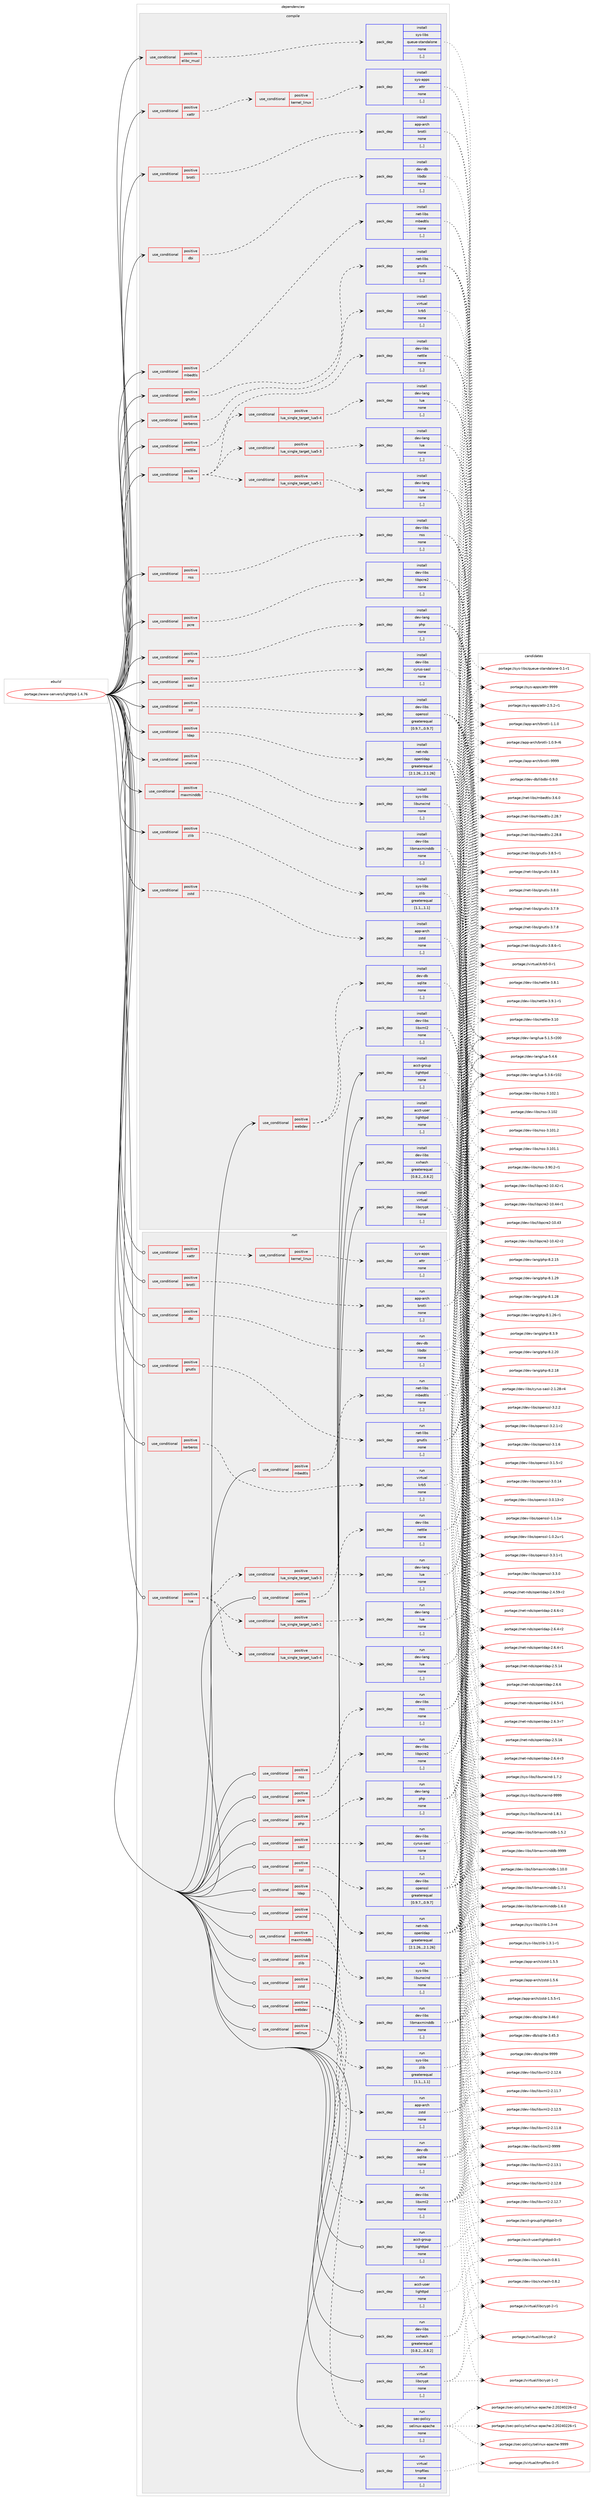 digraph prolog {

# *************
# Graph options
# *************

newrank=true;
concentrate=true;
compound=true;
graph [rankdir=LR,fontname=Helvetica,fontsize=10,ranksep=1.5];#, ranksep=2.5, nodesep=0.2];
edge  [arrowhead=vee];
node  [fontname=Helvetica,fontsize=10];

# **********
# The ebuild
# **********

subgraph cluster_leftcol {
color=gray;
label=<<i>ebuild</i>>;
id [label="portage://www-servers/lighttpd-1.4.76", color=red, width=4, href="../www-servers/lighttpd-1.4.76.svg"];
}

# ****************
# The dependencies
# ****************

subgraph cluster_midcol {
color=gray;
label=<<i>dependencies</i>>;
subgraph cluster_compile {
fillcolor="#eeeeee";
style=filled;
label=<<i>compile</i>>;
subgraph cond120707 {
dependency453319 [label=<<TABLE BORDER="0" CELLBORDER="1" CELLSPACING="0" CELLPADDING="4"><TR><TD ROWSPAN="3" CELLPADDING="10">use_conditional</TD></TR><TR><TD>positive</TD></TR><TR><TD>brotli</TD></TR></TABLE>>, shape=none, color=red];
subgraph pack329235 {
dependency453320 [label=<<TABLE BORDER="0" CELLBORDER="1" CELLSPACING="0" CELLPADDING="4" WIDTH="220"><TR><TD ROWSPAN="6" CELLPADDING="30">pack_dep</TD></TR><TR><TD WIDTH="110">install</TD></TR><TR><TD>app-arch</TD></TR><TR><TD>brotli</TD></TR><TR><TD>none</TD></TR><TR><TD>[,,]</TD></TR></TABLE>>, shape=none, color=blue];
}
dependency453319:e -> dependency453320:w [weight=20,style="dashed",arrowhead="vee"];
}
id:e -> dependency453319:w [weight=20,style="solid",arrowhead="vee"];
subgraph cond120708 {
dependency453321 [label=<<TABLE BORDER="0" CELLBORDER="1" CELLSPACING="0" CELLPADDING="4"><TR><TD ROWSPAN="3" CELLPADDING="10">use_conditional</TD></TR><TR><TD>positive</TD></TR><TR><TD>dbi</TD></TR></TABLE>>, shape=none, color=red];
subgraph pack329236 {
dependency453322 [label=<<TABLE BORDER="0" CELLBORDER="1" CELLSPACING="0" CELLPADDING="4" WIDTH="220"><TR><TD ROWSPAN="6" CELLPADDING="30">pack_dep</TD></TR><TR><TD WIDTH="110">install</TD></TR><TR><TD>dev-db</TD></TR><TR><TD>libdbi</TD></TR><TR><TD>none</TD></TR><TR><TD>[,,]</TD></TR></TABLE>>, shape=none, color=blue];
}
dependency453321:e -> dependency453322:w [weight=20,style="dashed",arrowhead="vee"];
}
id:e -> dependency453321:w [weight=20,style="solid",arrowhead="vee"];
subgraph cond120709 {
dependency453323 [label=<<TABLE BORDER="0" CELLBORDER="1" CELLSPACING="0" CELLPADDING="4"><TR><TD ROWSPAN="3" CELLPADDING="10">use_conditional</TD></TR><TR><TD>positive</TD></TR><TR><TD>elibc_musl</TD></TR></TABLE>>, shape=none, color=red];
subgraph pack329237 {
dependency453324 [label=<<TABLE BORDER="0" CELLBORDER="1" CELLSPACING="0" CELLPADDING="4" WIDTH="220"><TR><TD ROWSPAN="6" CELLPADDING="30">pack_dep</TD></TR><TR><TD WIDTH="110">install</TD></TR><TR><TD>sys-libs</TD></TR><TR><TD>queue-standalone</TD></TR><TR><TD>none</TD></TR><TR><TD>[,,]</TD></TR></TABLE>>, shape=none, color=blue];
}
dependency453323:e -> dependency453324:w [weight=20,style="dashed",arrowhead="vee"];
}
id:e -> dependency453323:w [weight=20,style="solid",arrowhead="vee"];
subgraph cond120710 {
dependency453325 [label=<<TABLE BORDER="0" CELLBORDER="1" CELLSPACING="0" CELLPADDING="4"><TR><TD ROWSPAN="3" CELLPADDING="10">use_conditional</TD></TR><TR><TD>positive</TD></TR><TR><TD>gnutls</TD></TR></TABLE>>, shape=none, color=red];
subgraph pack329238 {
dependency453326 [label=<<TABLE BORDER="0" CELLBORDER="1" CELLSPACING="0" CELLPADDING="4" WIDTH="220"><TR><TD ROWSPAN="6" CELLPADDING="30">pack_dep</TD></TR><TR><TD WIDTH="110">install</TD></TR><TR><TD>net-libs</TD></TR><TR><TD>gnutls</TD></TR><TR><TD>none</TD></TR><TR><TD>[,,]</TD></TR></TABLE>>, shape=none, color=blue];
}
dependency453325:e -> dependency453326:w [weight=20,style="dashed",arrowhead="vee"];
}
id:e -> dependency453325:w [weight=20,style="solid",arrowhead="vee"];
subgraph cond120711 {
dependency453327 [label=<<TABLE BORDER="0" CELLBORDER="1" CELLSPACING="0" CELLPADDING="4"><TR><TD ROWSPAN="3" CELLPADDING="10">use_conditional</TD></TR><TR><TD>positive</TD></TR><TR><TD>kerberos</TD></TR></TABLE>>, shape=none, color=red];
subgraph pack329239 {
dependency453328 [label=<<TABLE BORDER="0" CELLBORDER="1" CELLSPACING="0" CELLPADDING="4" WIDTH="220"><TR><TD ROWSPAN="6" CELLPADDING="30">pack_dep</TD></TR><TR><TD WIDTH="110">install</TD></TR><TR><TD>virtual</TD></TR><TR><TD>krb5</TD></TR><TR><TD>none</TD></TR><TR><TD>[,,]</TD></TR></TABLE>>, shape=none, color=blue];
}
dependency453327:e -> dependency453328:w [weight=20,style="dashed",arrowhead="vee"];
}
id:e -> dependency453327:w [weight=20,style="solid",arrowhead="vee"];
subgraph cond120712 {
dependency453329 [label=<<TABLE BORDER="0" CELLBORDER="1" CELLSPACING="0" CELLPADDING="4"><TR><TD ROWSPAN="3" CELLPADDING="10">use_conditional</TD></TR><TR><TD>positive</TD></TR><TR><TD>ldap</TD></TR></TABLE>>, shape=none, color=red];
subgraph pack329240 {
dependency453330 [label=<<TABLE BORDER="0" CELLBORDER="1" CELLSPACING="0" CELLPADDING="4" WIDTH="220"><TR><TD ROWSPAN="6" CELLPADDING="30">pack_dep</TD></TR><TR><TD WIDTH="110">install</TD></TR><TR><TD>net-nds</TD></TR><TR><TD>openldap</TD></TR><TR><TD>greaterequal</TD></TR><TR><TD>[2.1.26,,,2.1.26]</TD></TR></TABLE>>, shape=none, color=blue];
}
dependency453329:e -> dependency453330:w [weight=20,style="dashed",arrowhead="vee"];
}
id:e -> dependency453329:w [weight=20,style="solid",arrowhead="vee"];
subgraph cond120713 {
dependency453331 [label=<<TABLE BORDER="0" CELLBORDER="1" CELLSPACING="0" CELLPADDING="4"><TR><TD ROWSPAN="3" CELLPADDING="10">use_conditional</TD></TR><TR><TD>positive</TD></TR><TR><TD>lua</TD></TR></TABLE>>, shape=none, color=red];
subgraph cond120714 {
dependency453332 [label=<<TABLE BORDER="0" CELLBORDER="1" CELLSPACING="0" CELLPADDING="4"><TR><TD ROWSPAN="3" CELLPADDING="10">use_conditional</TD></TR><TR><TD>positive</TD></TR><TR><TD>lua_single_target_lua5-1</TD></TR></TABLE>>, shape=none, color=red];
subgraph pack329241 {
dependency453333 [label=<<TABLE BORDER="0" CELLBORDER="1" CELLSPACING="0" CELLPADDING="4" WIDTH="220"><TR><TD ROWSPAN="6" CELLPADDING="30">pack_dep</TD></TR><TR><TD WIDTH="110">install</TD></TR><TR><TD>dev-lang</TD></TR><TR><TD>lua</TD></TR><TR><TD>none</TD></TR><TR><TD>[,,]</TD></TR></TABLE>>, shape=none, color=blue];
}
dependency453332:e -> dependency453333:w [weight=20,style="dashed",arrowhead="vee"];
}
dependency453331:e -> dependency453332:w [weight=20,style="dashed",arrowhead="vee"];
subgraph cond120715 {
dependency453334 [label=<<TABLE BORDER="0" CELLBORDER="1" CELLSPACING="0" CELLPADDING="4"><TR><TD ROWSPAN="3" CELLPADDING="10">use_conditional</TD></TR><TR><TD>positive</TD></TR><TR><TD>lua_single_target_lua5-3</TD></TR></TABLE>>, shape=none, color=red];
subgraph pack329242 {
dependency453335 [label=<<TABLE BORDER="0" CELLBORDER="1" CELLSPACING="0" CELLPADDING="4" WIDTH="220"><TR><TD ROWSPAN="6" CELLPADDING="30">pack_dep</TD></TR><TR><TD WIDTH="110">install</TD></TR><TR><TD>dev-lang</TD></TR><TR><TD>lua</TD></TR><TR><TD>none</TD></TR><TR><TD>[,,]</TD></TR></TABLE>>, shape=none, color=blue];
}
dependency453334:e -> dependency453335:w [weight=20,style="dashed",arrowhead="vee"];
}
dependency453331:e -> dependency453334:w [weight=20,style="dashed",arrowhead="vee"];
subgraph cond120716 {
dependency453336 [label=<<TABLE BORDER="0" CELLBORDER="1" CELLSPACING="0" CELLPADDING="4"><TR><TD ROWSPAN="3" CELLPADDING="10">use_conditional</TD></TR><TR><TD>positive</TD></TR><TR><TD>lua_single_target_lua5-4</TD></TR></TABLE>>, shape=none, color=red];
subgraph pack329243 {
dependency453337 [label=<<TABLE BORDER="0" CELLBORDER="1" CELLSPACING="0" CELLPADDING="4" WIDTH="220"><TR><TD ROWSPAN="6" CELLPADDING="30">pack_dep</TD></TR><TR><TD WIDTH="110">install</TD></TR><TR><TD>dev-lang</TD></TR><TR><TD>lua</TD></TR><TR><TD>none</TD></TR><TR><TD>[,,]</TD></TR></TABLE>>, shape=none, color=blue];
}
dependency453336:e -> dependency453337:w [weight=20,style="dashed",arrowhead="vee"];
}
dependency453331:e -> dependency453336:w [weight=20,style="dashed",arrowhead="vee"];
}
id:e -> dependency453331:w [weight=20,style="solid",arrowhead="vee"];
subgraph cond120717 {
dependency453338 [label=<<TABLE BORDER="0" CELLBORDER="1" CELLSPACING="0" CELLPADDING="4"><TR><TD ROWSPAN="3" CELLPADDING="10">use_conditional</TD></TR><TR><TD>positive</TD></TR><TR><TD>maxminddb</TD></TR></TABLE>>, shape=none, color=red];
subgraph pack329244 {
dependency453339 [label=<<TABLE BORDER="0" CELLBORDER="1" CELLSPACING="0" CELLPADDING="4" WIDTH="220"><TR><TD ROWSPAN="6" CELLPADDING="30">pack_dep</TD></TR><TR><TD WIDTH="110">install</TD></TR><TR><TD>dev-libs</TD></TR><TR><TD>libmaxminddb</TD></TR><TR><TD>none</TD></TR><TR><TD>[,,]</TD></TR></TABLE>>, shape=none, color=blue];
}
dependency453338:e -> dependency453339:w [weight=20,style="dashed",arrowhead="vee"];
}
id:e -> dependency453338:w [weight=20,style="solid",arrowhead="vee"];
subgraph cond120718 {
dependency453340 [label=<<TABLE BORDER="0" CELLBORDER="1" CELLSPACING="0" CELLPADDING="4"><TR><TD ROWSPAN="3" CELLPADDING="10">use_conditional</TD></TR><TR><TD>positive</TD></TR><TR><TD>mbedtls</TD></TR></TABLE>>, shape=none, color=red];
subgraph pack329245 {
dependency453341 [label=<<TABLE BORDER="0" CELLBORDER="1" CELLSPACING="0" CELLPADDING="4" WIDTH="220"><TR><TD ROWSPAN="6" CELLPADDING="30">pack_dep</TD></TR><TR><TD WIDTH="110">install</TD></TR><TR><TD>net-libs</TD></TR><TR><TD>mbedtls</TD></TR><TR><TD>none</TD></TR><TR><TD>[,,]</TD></TR></TABLE>>, shape=none, color=blue];
}
dependency453340:e -> dependency453341:w [weight=20,style="dashed",arrowhead="vee"];
}
id:e -> dependency453340:w [weight=20,style="solid",arrowhead="vee"];
subgraph cond120719 {
dependency453342 [label=<<TABLE BORDER="0" CELLBORDER="1" CELLSPACING="0" CELLPADDING="4"><TR><TD ROWSPAN="3" CELLPADDING="10">use_conditional</TD></TR><TR><TD>positive</TD></TR><TR><TD>nettle</TD></TR></TABLE>>, shape=none, color=red];
subgraph pack329246 {
dependency453343 [label=<<TABLE BORDER="0" CELLBORDER="1" CELLSPACING="0" CELLPADDING="4" WIDTH="220"><TR><TD ROWSPAN="6" CELLPADDING="30">pack_dep</TD></TR><TR><TD WIDTH="110">install</TD></TR><TR><TD>dev-libs</TD></TR><TR><TD>nettle</TD></TR><TR><TD>none</TD></TR><TR><TD>[,,]</TD></TR></TABLE>>, shape=none, color=blue];
}
dependency453342:e -> dependency453343:w [weight=20,style="dashed",arrowhead="vee"];
}
id:e -> dependency453342:w [weight=20,style="solid",arrowhead="vee"];
subgraph cond120720 {
dependency453344 [label=<<TABLE BORDER="0" CELLBORDER="1" CELLSPACING="0" CELLPADDING="4"><TR><TD ROWSPAN="3" CELLPADDING="10">use_conditional</TD></TR><TR><TD>positive</TD></TR><TR><TD>nss</TD></TR></TABLE>>, shape=none, color=red];
subgraph pack329247 {
dependency453345 [label=<<TABLE BORDER="0" CELLBORDER="1" CELLSPACING="0" CELLPADDING="4" WIDTH="220"><TR><TD ROWSPAN="6" CELLPADDING="30">pack_dep</TD></TR><TR><TD WIDTH="110">install</TD></TR><TR><TD>dev-libs</TD></TR><TR><TD>nss</TD></TR><TR><TD>none</TD></TR><TR><TD>[,,]</TD></TR></TABLE>>, shape=none, color=blue];
}
dependency453344:e -> dependency453345:w [weight=20,style="dashed",arrowhead="vee"];
}
id:e -> dependency453344:w [weight=20,style="solid",arrowhead="vee"];
subgraph cond120721 {
dependency453346 [label=<<TABLE BORDER="0" CELLBORDER="1" CELLSPACING="0" CELLPADDING="4"><TR><TD ROWSPAN="3" CELLPADDING="10">use_conditional</TD></TR><TR><TD>positive</TD></TR><TR><TD>pcre</TD></TR></TABLE>>, shape=none, color=red];
subgraph pack329248 {
dependency453347 [label=<<TABLE BORDER="0" CELLBORDER="1" CELLSPACING="0" CELLPADDING="4" WIDTH="220"><TR><TD ROWSPAN="6" CELLPADDING="30">pack_dep</TD></TR><TR><TD WIDTH="110">install</TD></TR><TR><TD>dev-libs</TD></TR><TR><TD>libpcre2</TD></TR><TR><TD>none</TD></TR><TR><TD>[,,]</TD></TR></TABLE>>, shape=none, color=blue];
}
dependency453346:e -> dependency453347:w [weight=20,style="dashed",arrowhead="vee"];
}
id:e -> dependency453346:w [weight=20,style="solid",arrowhead="vee"];
subgraph cond120722 {
dependency453348 [label=<<TABLE BORDER="0" CELLBORDER="1" CELLSPACING="0" CELLPADDING="4"><TR><TD ROWSPAN="3" CELLPADDING="10">use_conditional</TD></TR><TR><TD>positive</TD></TR><TR><TD>php</TD></TR></TABLE>>, shape=none, color=red];
subgraph pack329249 {
dependency453349 [label=<<TABLE BORDER="0" CELLBORDER="1" CELLSPACING="0" CELLPADDING="4" WIDTH="220"><TR><TD ROWSPAN="6" CELLPADDING="30">pack_dep</TD></TR><TR><TD WIDTH="110">install</TD></TR><TR><TD>dev-lang</TD></TR><TR><TD>php</TD></TR><TR><TD>none</TD></TR><TR><TD>[,,]</TD></TR></TABLE>>, shape=none, color=blue];
}
dependency453348:e -> dependency453349:w [weight=20,style="dashed",arrowhead="vee"];
}
id:e -> dependency453348:w [weight=20,style="solid",arrowhead="vee"];
subgraph cond120723 {
dependency453350 [label=<<TABLE BORDER="0" CELLBORDER="1" CELLSPACING="0" CELLPADDING="4"><TR><TD ROWSPAN="3" CELLPADDING="10">use_conditional</TD></TR><TR><TD>positive</TD></TR><TR><TD>sasl</TD></TR></TABLE>>, shape=none, color=red];
subgraph pack329250 {
dependency453351 [label=<<TABLE BORDER="0" CELLBORDER="1" CELLSPACING="0" CELLPADDING="4" WIDTH="220"><TR><TD ROWSPAN="6" CELLPADDING="30">pack_dep</TD></TR><TR><TD WIDTH="110">install</TD></TR><TR><TD>dev-libs</TD></TR><TR><TD>cyrus-sasl</TD></TR><TR><TD>none</TD></TR><TR><TD>[,,]</TD></TR></TABLE>>, shape=none, color=blue];
}
dependency453350:e -> dependency453351:w [weight=20,style="dashed",arrowhead="vee"];
}
id:e -> dependency453350:w [weight=20,style="solid",arrowhead="vee"];
subgraph cond120724 {
dependency453352 [label=<<TABLE BORDER="0" CELLBORDER="1" CELLSPACING="0" CELLPADDING="4"><TR><TD ROWSPAN="3" CELLPADDING="10">use_conditional</TD></TR><TR><TD>positive</TD></TR><TR><TD>ssl</TD></TR></TABLE>>, shape=none, color=red];
subgraph pack329251 {
dependency453353 [label=<<TABLE BORDER="0" CELLBORDER="1" CELLSPACING="0" CELLPADDING="4" WIDTH="220"><TR><TD ROWSPAN="6" CELLPADDING="30">pack_dep</TD></TR><TR><TD WIDTH="110">install</TD></TR><TR><TD>dev-libs</TD></TR><TR><TD>openssl</TD></TR><TR><TD>greaterequal</TD></TR><TR><TD>[0.9.7,,,0.9.7]</TD></TR></TABLE>>, shape=none, color=blue];
}
dependency453352:e -> dependency453353:w [weight=20,style="dashed",arrowhead="vee"];
}
id:e -> dependency453352:w [weight=20,style="solid",arrowhead="vee"];
subgraph cond120725 {
dependency453354 [label=<<TABLE BORDER="0" CELLBORDER="1" CELLSPACING="0" CELLPADDING="4"><TR><TD ROWSPAN="3" CELLPADDING="10">use_conditional</TD></TR><TR><TD>positive</TD></TR><TR><TD>unwind</TD></TR></TABLE>>, shape=none, color=red];
subgraph pack329252 {
dependency453355 [label=<<TABLE BORDER="0" CELLBORDER="1" CELLSPACING="0" CELLPADDING="4" WIDTH="220"><TR><TD ROWSPAN="6" CELLPADDING="30">pack_dep</TD></TR><TR><TD WIDTH="110">install</TD></TR><TR><TD>sys-libs</TD></TR><TR><TD>libunwind</TD></TR><TR><TD>none</TD></TR><TR><TD>[,,]</TD></TR></TABLE>>, shape=none, color=blue];
}
dependency453354:e -> dependency453355:w [weight=20,style="dashed",arrowhead="vee"];
}
id:e -> dependency453354:w [weight=20,style="solid",arrowhead="vee"];
subgraph cond120726 {
dependency453356 [label=<<TABLE BORDER="0" CELLBORDER="1" CELLSPACING="0" CELLPADDING="4"><TR><TD ROWSPAN="3" CELLPADDING="10">use_conditional</TD></TR><TR><TD>positive</TD></TR><TR><TD>webdav</TD></TR></TABLE>>, shape=none, color=red];
subgraph pack329253 {
dependency453357 [label=<<TABLE BORDER="0" CELLBORDER="1" CELLSPACING="0" CELLPADDING="4" WIDTH="220"><TR><TD ROWSPAN="6" CELLPADDING="30">pack_dep</TD></TR><TR><TD WIDTH="110">install</TD></TR><TR><TD>dev-libs</TD></TR><TR><TD>libxml2</TD></TR><TR><TD>none</TD></TR><TR><TD>[,,]</TD></TR></TABLE>>, shape=none, color=blue];
}
dependency453356:e -> dependency453357:w [weight=20,style="dashed",arrowhead="vee"];
subgraph pack329254 {
dependency453358 [label=<<TABLE BORDER="0" CELLBORDER="1" CELLSPACING="0" CELLPADDING="4" WIDTH="220"><TR><TD ROWSPAN="6" CELLPADDING="30">pack_dep</TD></TR><TR><TD WIDTH="110">install</TD></TR><TR><TD>dev-db</TD></TR><TR><TD>sqlite</TD></TR><TR><TD>none</TD></TR><TR><TD>[,,]</TD></TR></TABLE>>, shape=none, color=blue];
}
dependency453356:e -> dependency453358:w [weight=20,style="dashed",arrowhead="vee"];
}
id:e -> dependency453356:w [weight=20,style="solid",arrowhead="vee"];
subgraph cond120727 {
dependency453359 [label=<<TABLE BORDER="0" CELLBORDER="1" CELLSPACING="0" CELLPADDING="4"><TR><TD ROWSPAN="3" CELLPADDING="10">use_conditional</TD></TR><TR><TD>positive</TD></TR><TR><TD>xattr</TD></TR></TABLE>>, shape=none, color=red];
subgraph cond120728 {
dependency453360 [label=<<TABLE BORDER="0" CELLBORDER="1" CELLSPACING="0" CELLPADDING="4"><TR><TD ROWSPAN="3" CELLPADDING="10">use_conditional</TD></TR><TR><TD>positive</TD></TR><TR><TD>kernel_linux</TD></TR></TABLE>>, shape=none, color=red];
subgraph pack329255 {
dependency453361 [label=<<TABLE BORDER="0" CELLBORDER="1" CELLSPACING="0" CELLPADDING="4" WIDTH="220"><TR><TD ROWSPAN="6" CELLPADDING="30">pack_dep</TD></TR><TR><TD WIDTH="110">install</TD></TR><TR><TD>sys-apps</TD></TR><TR><TD>attr</TD></TR><TR><TD>none</TD></TR><TR><TD>[,,]</TD></TR></TABLE>>, shape=none, color=blue];
}
dependency453360:e -> dependency453361:w [weight=20,style="dashed",arrowhead="vee"];
}
dependency453359:e -> dependency453360:w [weight=20,style="dashed",arrowhead="vee"];
}
id:e -> dependency453359:w [weight=20,style="solid",arrowhead="vee"];
subgraph cond120729 {
dependency453362 [label=<<TABLE BORDER="0" CELLBORDER="1" CELLSPACING="0" CELLPADDING="4"><TR><TD ROWSPAN="3" CELLPADDING="10">use_conditional</TD></TR><TR><TD>positive</TD></TR><TR><TD>zlib</TD></TR></TABLE>>, shape=none, color=red];
subgraph pack329256 {
dependency453363 [label=<<TABLE BORDER="0" CELLBORDER="1" CELLSPACING="0" CELLPADDING="4" WIDTH="220"><TR><TD ROWSPAN="6" CELLPADDING="30">pack_dep</TD></TR><TR><TD WIDTH="110">install</TD></TR><TR><TD>sys-libs</TD></TR><TR><TD>zlib</TD></TR><TR><TD>greaterequal</TD></TR><TR><TD>[1.1,,,1.1]</TD></TR></TABLE>>, shape=none, color=blue];
}
dependency453362:e -> dependency453363:w [weight=20,style="dashed",arrowhead="vee"];
}
id:e -> dependency453362:w [weight=20,style="solid",arrowhead="vee"];
subgraph cond120730 {
dependency453364 [label=<<TABLE BORDER="0" CELLBORDER="1" CELLSPACING="0" CELLPADDING="4"><TR><TD ROWSPAN="3" CELLPADDING="10">use_conditional</TD></TR><TR><TD>positive</TD></TR><TR><TD>zstd</TD></TR></TABLE>>, shape=none, color=red];
subgraph pack329257 {
dependency453365 [label=<<TABLE BORDER="0" CELLBORDER="1" CELLSPACING="0" CELLPADDING="4" WIDTH="220"><TR><TD ROWSPAN="6" CELLPADDING="30">pack_dep</TD></TR><TR><TD WIDTH="110">install</TD></TR><TR><TD>app-arch</TD></TR><TR><TD>zstd</TD></TR><TR><TD>none</TD></TR><TR><TD>[,,]</TD></TR></TABLE>>, shape=none, color=blue];
}
dependency453364:e -> dependency453365:w [weight=20,style="dashed",arrowhead="vee"];
}
id:e -> dependency453364:w [weight=20,style="solid",arrowhead="vee"];
subgraph pack329258 {
dependency453366 [label=<<TABLE BORDER="0" CELLBORDER="1" CELLSPACING="0" CELLPADDING="4" WIDTH="220"><TR><TD ROWSPAN="6" CELLPADDING="30">pack_dep</TD></TR><TR><TD WIDTH="110">install</TD></TR><TR><TD>acct-group</TD></TR><TR><TD>lighttpd</TD></TR><TR><TD>none</TD></TR><TR><TD>[,,]</TD></TR></TABLE>>, shape=none, color=blue];
}
id:e -> dependency453366:w [weight=20,style="solid",arrowhead="vee"];
subgraph pack329259 {
dependency453367 [label=<<TABLE BORDER="0" CELLBORDER="1" CELLSPACING="0" CELLPADDING="4" WIDTH="220"><TR><TD ROWSPAN="6" CELLPADDING="30">pack_dep</TD></TR><TR><TD WIDTH="110">install</TD></TR><TR><TD>acct-user</TD></TR><TR><TD>lighttpd</TD></TR><TR><TD>none</TD></TR><TR><TD>[,,]</TD></TR></TABLE>>, shape=none, color=blue];
}
id:e -> dependency453367:w [weight=20,style="solid",arrowhead="vee"];
subgraph pack329260 {
dependency453368 [label=<<TABLE BORDER="0" CELLBORDER="1" CELLSPACING="0" CELLPADDING="4" WIDTH="220"><TR><TD ROWSPAN="6" CELLPADDING="30">pack_dep</TD></TR><TR><TD WIDTH="110">install</TD></TR><TR><TD>dev-libs</TD></TR><TR><TD>xxhash</TD></TR><TR><TD>greaterequal</TD></TR><TR><TD>[0.8.2,,,0.8.2]</TD></TR></TABLE>>, shape=none, color=blue];
}
id:e -> dependency453368:w [weight=20,style="solid",arrowhead="vee"];
subgraph pack329261 {
dependency453369 [label=<<TABLE BORDER="0" CELLBORDER="1" CELLSPACING="0" CELLPADDING="4" WIDTH="220"><TR><TD ROWSPAN="6" CELLPADDING="30">pack_dep</TD></TR><TR><TD WIDTH="110">install</TD></TR><TR><TD>virtual</TD></TR><TR><TD>libcrypt</TD></TR><TR><TD>none</TD></TR><TR><TD>[,,]</TD></TR></TABLE>>, shape=none, color=blue];
}
id:e -> dependency453369:w [weight=20,style="solid",arrowhead="vee"];
}
subgraph cluster_compileandrun {
fillcolor="#eeeeee";
style=filled;
label=<<i>compile and run</i>>;
}
subgraph cluster_run {
fillcolor="#eeeeee";
style=filled;
label=<<i>run</i>>;
subgraph cond120731 {
dependency453370 [label=<<TABLE BORDER="0" CELLBORDER="1" CELLSPACING="0" CELLPADDING="4"><TR><TD ROWSPAN="3" CELLPADDING="10">use_conditional</TD></TR><TR><TD>positive</TD></TR><TR><TD>brotli</TD></TR></TABLE>>, shape=none, color=red];
subgraph pack329262 {
dependency453371 [label=<<TABLE BORDER="0" CELLBORDER="1" CELLSPACING="0" CELLPADDING="4" WIDTH="220"><TR><TD ROWSPAN="6" CELLPADDING="30">pack_dep</TD></TR><TR><TD WIDTH="110">run</TD></TR><TR><TD>app-arch</TD></TR><TR><TD>brotli</TD></TR><TR><TD>none</TD></TR><TR><TD>[,,]</TD></TR></TABLE>>, shape=none, color=blue];
}
dependency453370:e -> dependency453371:w [weight=20,style="dashed",arrowhead="vee"];
}
id:e -> dependency453370:w [weight=20,style="solid",arrowhead="odot"];
subgraph cond120732 {
dependency453372 [label=<<TABLE BORDER="0" CELLBORDER="1" CELLSPACING="0" CELLPADDING="4"><TR><TD ROWSPAN="3" CELLPADDING="10">use_conditional</TD></TR><TR><TD>positive</TD></TR><TR><TD>dbi</TD></TR></TABLE>>, shape=none, color=red];
subgraph pack329263 {
dependency453373 [label=<<TABLE BORDER="0" CELLBORDER="1" CELLSPACING="0" CELLPADDING="4" WIDTH="220"><TR><TD ROWSPAN="6" CELLPADDING="30">pack_dep</TD></TR><TR><TD WIDTH="110">run</TD></TR><TR><TD>dev-db</TD></TR><TR><TD>libdbi</TD></TR><TR><TD>none</TD></TR><TR><TD>[,,]</TD></TR></TABLE>>, shape=none, color=blue];
}
dependency453372:e -> dependency453373:w [weight=20,style="dashed",arrowhead="vee"];
}
id:e -> dependency453372:w [weight=20,style="solid",arrowhead="odot"];
subgraph cond120733 {
dependency453374 [label=<<TABLE BORDER="0" CELLBORDER="1" CELLSPACING="0" CELLPADDING="4"><TR><TD ROWSPAN="3" CELLPADDING="10">use_conditional</TD></TR><TR><TD>positive</TD></TR><TR><TD>gnutls</TD></TR></TABLE>>, shape=none, color=red];
subgraph pack329264 {
dependency453375 [label=<<TABLE BORDER="0" CELLBORDER="1" CELLSPACING="0" CELLPADDING="4" WIDTH="220"><TR><TD ROWSPAN="6" CELLPADDING="30">pack_dep</TD></TR><TR><TD WIDTH="110">run</TD></TR><TR><TD>net-libs</TD></TR><TR><TD>gnutls</TD></TR><TR><TD>none</TD></TR><TR><TD>[,,]</TD></TR></TABLE>>, shape=none, color=blue];
}
dependency453374:e -> dependency453375:w [weight=20,style="dashed",arrowhead="vee"];
}
id:e -> dependency453374:w [weight=20,style="solid",arrowhead="odot"];
subgraph cond120734 {
dependency453376 [label=<<TABLE BORDER="0" CELLBORDER="1" CELLSPACING="0" CELLPADDING="4"><TR><TD ROWSPAN="3" CELLPADDING="10">use_conditional</TD></TR><TR><TD>positive</TD></TR><TR><TD>kerberos</TD></TR></TABLE>>, shape=none, color=red];
subgraph pack329265 {
dependency453377 [label=<<TABLE BORDER="0" CELLBORDER="1" CELLSPACING="0" CELLPADDING="4" WIDTH="220"><TR><TD ROWSPAN="6" CELLPADDING="30">pack_dep</TD></TR><TR><TD WIDTH="110">run</TD></TR><TR><TD>virtual</TD></TR><TR><TD>krb5</TD></TR><TR><TD>none</TD></TR><TR><TD>[,,]</TD></TR></TABLE>>, shape=none, color=blue];
}
dependency453376:e -> dependency453377:w [weight=20,style="dashed",arrowhead="vee"];
}
id:e -> dependency453376:w [weight=20,style="solid",arrowhead="odot"];
subgraph cond120735 {
dependency453378 [label=<<TABLE BORDER="0" CELLBORDER="1" CELLSPACING="0" CELLPADDING="4"><TR><TD ROWSPAN="3" CELLPADDING="10">use_conditional</TD></TR><TR><TD>positive</TD></TR><TR><TD>ldap</TD></TR></TABLE>>, shape=none, color=red];
subgraph pack329266 {
dependency453379 [label=<<TABLE BORDER="0" CELLBORDER="1" CELLSPACING="0" CELLPADDING="4" WIDTH="220"><TR><TD ROWSPAN="6" CELLPADDING="30">pack_dep</TD></TR><TR><TD WIDTH="110">run</TD></TR><TR><TD>net-nds</TD></TR><TR><TD>openldap</TD></TR><TR><TD>greaterequal</TD></TR><TR><TD>[2.1.26,,,2.1.26]</TD></TR></TABLE>>, shape=none, color=blue];
}
dependency453378:e -> dependency453379:w [weight=20,style="dashed",arrowhead="vee"];
}
id:e -> dependency453378:w [weight=20,style="solid",arrowhead="odot"];
subgraph cond120736 {
dependency453380 [label=<<TABLE BORDER="0" CELLBORDER="1" CELLSPACING="0" CELLPADDING="4"><TR><TD ROWSPAN="3" CELLPADDING="10">use_conditional</TD></TR><TR><TD>positive</TD></TR><TR><TD>lua</TD></TR></TABLE>>, shape=none, color=red];
subgraph cond120737 {
dependency453381 [label=<<TABLE BORDER="0" CELLBORDER="1" CELLSPACING="0" CELLPADDING="4"><TR><TD ROWSPAN="3" CELLPADDING="10">use_conditional</TD></TR><TR><TD>positive</TD></TR><TR><TD>lua_single_target_lua5-1</TD></TR></TABLE>>, shape=none, color=red];
subgraph pack329267 {
dependency453382 [label=<<TABLE BORDER="0" CELLBORDER="1" CELLSPACING="0" CELLPADDING="4" WIDTH="220"><TR><TD ROWSPAN="6" CELLPADDING="30">pack_dep</TD></TR><TR><TD WIDTH="110">run</TD></TR><TR><TD>dev-lang</TD></TR><TR><TD>lua</TD></TR><TR><TD>none</TD></TR><TR><TD>[,,]</TD></TR></TABLE>>, shape=none, color=blue];
}
dependency453381:e -> dependency453382:w [weight=20,style="dashed",arrowhead="vee"];
}
dependency453380:e -> dependency453381:w [weight=20,style="dashed",arrowhead="vee"];
subgraph cond120738 {
dependency453383 [label=<<TABLE BORDER="0" CELLBORDER="1" CELLSPACING="0" CELLPADDING="4"><TR><TD ROWSPAN="3" CELLPADDING="10">use_conditional</TD></TR><TR><TD>positive</TD></TR><TR><TD>lua_single_target_lua5-3</TD></TR></TABLE>>, shape=none, color=red];
subgraph pack329268 {
dependency453384 [label=<<TABLE BORDER="0" CELLBORDER="1" CELLSPACING="0" CELLPADDING="4" WIDTH="220"><TR><TD ROWSPAN="6" CELLPADDING="30">pack_dep</TD></TR><TR><TD WIDTH="110">run</TD></TR><TR><TD>dev-lang</TD></TR><TR><TD>lua</TD></TR><TR><TD>none</TD></TR><TR><TD>[,,]</TD></TR></TABLE>>, shape=none, color=blue];
}
dependency453383:e -> dependency453384:w [weight=20,style="dashed",arrowhead="vee"];
}
dependency453380:e -> dependency453383:w [weight=20,style="dashed",arrowhead="vee"];
subgraph cond120739 {
dependency453385 [label=<<TABLE BORDER="0" CELLBORDER="1" CELLSPACING="0" CELLPADDING="4"><TR><TD ROWSPAN="3" CELLPADDING="10">use_conditional</TD></TR><TR><TD>positive</TD></TR><TR><TD>lua_single_target_lua5-4</TD></TR></TABLE>>, shape=none, color=red];
subgraph pack329269 {
dependency453386 [label=<<TABLE BORDER="0" CELLBORDER="1" CELLSPACING="0" CELLPADDING="4" WIDTH="220"><TR><TD ROWSPAN="6" CELLPADDING="30">pack_dep</TD></TR><TR><TD WIDTH="110">run</TD></TR><TR><TD>dev-lang</TD></TR><TR><TD>lua</TD></TR><TR><TD>none</TD></TR><TR><TD>[,,]</TD></TR></TABLE>>, shape=none, color=blue];
}
dependency453385:e -> dependency453386:w [weight=20,style="dashed",arrowhead="vee"];
}
dependency453380:e -> dependency453385:w [weight=20,style="dashed",arrowhead="vee"];
}
id:e -> dependency453380:w [weight=20,style="solid",arrowhead="odot"];
subgraph cond120740 {
dependency453387 [label=<<TABLE BORDER="0" CELLBORDER="1" CELLSPACING="0" CELLPADDING="4"><TR><TD ROWSPAN="3" CELLPADDING="10">use_conditional</TD></TR><TR><TD>positive</TD></TR><TR><TD>maxminddb</TD></TR></TABLE>>, shape=none, color=red];
subgraph pack329270 {
dependency453388 [label=<<TABLE BORDER="0" CELLBORDER="1" CELLSPACING="0" CELLPADDING="4" WIDTH="220"><TR><TD ROWSPAN="6" CELLPADDING="30">pack_dep</TD></TR><TR><TD WIDTH="110">run</TD></TR><TR><TD>dev-libs</TD></TR><TR><TD>libmaxminddb</TD></TR><TR><TD>none</TD></TR><TR><TD>[,,]</TD></TR></TABLE>>, shape=none, color=blue];
}
dependency453387:e -> dependency453388:w [weight=20,style="dashed",arrowhead="vee"];
}
id:e -> dependency453387:w [weight=20,style="solid",arrowhead="odot"];
subgraph cond120741 {
dependency453389 [label=<<TABLE BORDER="0" CELLBORDER="1" CELLSPACING="0" CELLPADDING="4"><TR><TD ROWSPAN="3" CELLPADDING="10">use_conditional</TD></TR><TR><TD>positive</TD></TR><TR><TD>mbedtls</TD></TR></TABLE>>, shape=none, color=red];
subgraph pack329271 {
dependency453390 [label=<<TABLE BORDER="0" CELLBORDER="1" CELLSPACING="0" CELLPADDING="4" WIDTH="220"><TR><TD ROWSPAN="6" CELLPADDING="30">pack_dep</TD></TR><TR><TD WIDTH="110">run</TD></TR><TR><TD>net-libs</TD></TR><TR><TD>mbedtls</TD></TR><TR><TD>none</TD></TR><TR><TD>[,,]</TD></TR></TABLE>>, shape=none, color=blue];
}
dependency453389:e -> dependency453390:w [weight=20,style="dashed",arrowhead="vee"];
}
id:e -> dependency453389:w [weight=20,style="solid",arrowhead="odot"];
subgraph cond120742 {
dependency453391 [label=<<TABLE BORDER="0" CELLBORDER="1" CELLSPACING="0" CELLPADDING="4"><TR><TD ROWSPAN="3" CELLPADDING="10">use_conditional</TD></TR><TR><TD>positive</TD></TR><TR><TD>nettle</TD></TR></TABLE>>, shape=none, color=red];
subgraph pack329272 {
dependency453392 [label=<<TABLE BORDER="0" CELLBORDER="1" CELLSPACING="0" CELLPADDING="4" WIDTH="220"><TR><TD ROWSPAN="6" CELLPADDING="30">pack_dep</TD></TR><TR><TD WIDTH="110">run</TD></TR><TR><TD>dev-libs</TD></TR><TR><TD>nettle</TD></TR><TR><TD>none</TD></TR><TR><TD>[,,]</TD></TR></TABLE>>, shape=none, color=blue];
}
dependency453391:e -> dependency453392:w [weight=20,style="dashed",arrowhead="vee"];
}
id:e -> dependency453391:w [weight=20,style="solid",arrowhead="odot"];
subgraph cond120743 {
dependency453393 [label=<<TABLE BORDER="0" CELLBORDER="1" CELLSPACING="0" CELLPADDING="4"><TR><TD ROWSPAN="3" CELLPADDING="10">use_conditional</TD></TR><TR><TD>positive</TD></TR><TR><TD>nss</TD></TR></TABLE>>, shape=none, color=red];
subgraph pack329273 {
dependency453394 [label=<<TABLE BORDER="0" CELLBORDER="1" CELLSPACING="0" CELLPADDING="4" WIDTH="220"><TR><TD ROWSPAN="6" CELLPADDING="30">pack_dep</TD></TR><TR><TD WIDTH="110">run</TD></TR><TR><TD>dev-libs</TD></TR><TR><TD>nss</TD></TR><TR><TD>none</TD></TR><TR><TD>[,,]</TD></TR></TABLE>>, shape=none, color=blue];
}
dependency453393:e -> dependency453394:w [weight=20,style="dashed",arrowhead="vee"];
}
id:e -> dependency453393:w [weight=20,style="solid",arrowhead="odot"];
subgraph cond120744 {
dependency453395 [label=<<TABLE BORDER="0" CELLBORDER="1" CELLSPACING="0" CELLPADDING="4"><TR><TD ROWSPAN="3" CELLPADDING="10">use_conditional</TD></TR><TR><TD>positive</TD></TR><TR><TD>pcre</TD></TR></TABLE>>, shape=none, color=red];
subgraph pack329274 {
dependency453396 [label=<<TABLE BORDER="0" CELLBORDER="1" CELLSPACING="0" CELLPADDING="4" WIDTH="220"><TR><TD ROWSPAN="6" CELLPADDING="30">pack_dep</TD></TR><TR><TD WIDTH="110">run</TD></TR><TR><TD>dev-libs</TD></TR><TR><TD>libpcre2</TD></TR><TR><TD>none</TD></TR><TR><TD>[,,]</TD></TR></TABLE>>, shape=none, color=blue];
}
dependency453395:e -> dependency453396:w [weight=20,style="dashed",arrowhead="vee"];
}
id:e -> dependency453395:w [weight=20,style="solid",arrowhead="odot"];
subgraph cond120745 {
dependency453397 [label=<<TABLE BORDER="0" CELLBORDER="1" CELLSPACING="0" CELLPADDING="4"><TR><TD ROWSPAN="3" CELLPADDING="10">use_conditional</TD></TR><TR><TD>positive</TD></TR><TR><TD>php</TD></TR></TABLE>>, shape=none, color=red];
subgraph pack329275 {
dependency453398 [label=<<TABLE BORDER="0" CELLBORDER="1" CELLSPACING="0" CELLPADDING="4" WIDTH="220"><TR><TD ROWSPAN="6" CELLPADDING="30">pack_dep</TD></TR><TR><TD WIDTH="110">run</TD></TR><TR><TD>dev-lang</TD></TR><TR><TD>php</TD></TR><TR><TD>none</TD></TR><TR><TD>[,,]</TD></TR></TABLE>>, shape=none, color=blue];
}
dependency453397:e -> dependency453398:w [weight=20,style="dashed",arrowhead="vee"];
}
id:e -> dependency453397:w [weight=20,style="solid",arrowhead="odot"];
subgraph cond120746 {
dependency453399 [label=<<TABLE BORDER="0" CELLBORDER="1" CELLSPACING="0" CELLPADDING="4"><TR><TD ROWSPAN="3" CELLPADDING="10">use_conditional</TD></TR><TR><TD>positive</TD></TR><TR><TD>sasl</TD></TR></TABLE>>, shape=none, color=red];
subgraph pack329276 {
dependency453400 [label=<<TABLE BORDER="0" CELLBORDER="1" CELLSPACING="0" CELLPADDING="4" WIDTH="220"><TR><TD ROWSPAN="6" CELLPADDING="30">pack_dep</TD></TR><TR><TD WIDTH="110">run</TD></TR><TR><TD>dev-libs</TD></TR><TR><TD>cyrus-sasl</TD></TR><TR><TD>none</TD></TR><TR><TD>[,,]</TD></TR></TABLE>>, shape=none, color=blue];
}
dependency453399:e -> dependency453400:w [weight=20,style="dashed",arrowhead="vee"];
}
id:e -> dependency453399:w [weight=20,style="solid",arrowhead="odot"];
subgraph cond120747 {
dependency453401 [label=<<TABLE BORDER="0" CELLBORDER="1" CELLSPACING="0" CELLPADDING="4"><TR><TD ROWSPAN="3" CELLPADDING="10">use_conditional</TD></TR><TR><TD>positive</TD></TR><TR><TD>selinux</TD></TR></TABLE>>, shape=none, color=red];
subgraph pack329277 {
dependency453402 [label=<<TABLE BORDER="0" CELLBORDER="1" CELLSPACING="0" CELLPADDING="4" WIDTH="220"><TR><TD ROWSPAN="6" CELLPADDING="30">pack_dep</TD></TR><TR><TD WIDTH="110">run</TD></TR><TR><TD>sec-policy</TD></TR><TR><TD>selinux-apache</TD></TR><TR><TD>none</TD></TR><TR><TD>[,,]</TD></TR></TABLE>>, shape=none, color=blue];
}
dependency453401:e -> dependency453402:w [weight=20,style="dashed",arrowhead="vee"];
}
id:e -> dependency453401:w [weight=20,style="solid",arrowhead="odot"];
subgraph cond120748 {
dependency453403 [label=<<TABLE BORDER="0" CELLBORDER="1" CELLSPACING="0" CELLPADDING="4"><TR><TD ROWSPAN="3" CELLPADDING="10">use_conditional</TD></TR><TR><TD>positive</TD></TR><TR><TD>ssl</TD></TR></TABLE>>, shape=none, color=red];
subgraph pack329278 {
dependency453404 [label=<<TABLE BORDER="0" CELLBORDER="1" CELLSPACING="0" CELLPADDING="4" WIDTH="220"><TR><TD ROWSPAN="6" CELLPADDING="30">pack_dep</TD></TR><TR><TD WIDTH="110">run</TD></TR><TR><TD>dev-libs</TD></TR><TR><TD>openssl</TD></TR><TR><TD>greaterequal</TD></TR><TR><TD>[0.9.7,,,0.9.7]</TD></TR></TABLE>>, shape=none, color=blue];
}
dependency453403:e -> dependency453404:w [weight=20,style="dashed",arrowhead="vee"];
}
id:e -> dependency453403:w [weight=20,style="solid",arrowhead="odot"];
subgraph cond120749 {
dependency453405 [label=<<TABLE BORDER="0" CELLBORDER="1" CELLSPACING="0" CELLPADDING="4"><TR><TD ROWSPAN="3" CELLPADDING="10">use_conditional</TD></TR><TR><TD>positive</TD></TR><TR><TD>unwind</TD></TR></TABLE>>, shape=none, color=red];
subgraph pack329279 {
dependency453406 [label=<<TABLE BORDER="0" CELLBORDER="1" CELLSPACING="0" CELLPADDING="4" WIDTH="220"><TR><TD ROWSPAN="6" CELLPADDING="30">pack_dep</TD></TR><TR><TD WIDTH="110">run</TD></TR><TR><TD>sys-libs</TD></TR><TR><TD>libunwind</TD></TR><TR><TD>none</TD></TR><TR><TD>[,,]</TD></TR></TABLE>>, shape=none, color=blue];
}
dependency453405:e -> dependency453406:w [weight=20,style="dashed",arrowhead="vee"];
}
id:e -> dependency453405:w [weight=20,style="solid",arrowhead="odot"];
subgraph cond120750 {
dependency453407 [label=<<TABLE BORDER="0" CELLBORDER="1" CELLSPACING="0" CELLPADDING="4"><TR><TD ROWSPAN="3" CELLPADDING="10">use_conditional</TD></TR><TR><TD>positive</TD></TR><TR><TD>webdav</TD></TR></TABLE>>, shape=none, color=red];
subgraph pack329280 {
dependency453408 [label=<<TABLE BORDER="0" CELLBORDER="1" CELLSPACING="0" CELLPADDING="4" WIDTH="220"><TR><TD ROWSPAN="6" CELLPADDING="30">pack_dep</TD></TR><TR><TD WIDTH="110">run</TD></TR><TR><TD>dev-libs</TD></TR><TR><TD>libxml2</TD></TR><TR><TD>none</TD></TR><TR><TD>[,,]</TD></TR></TABLE>>, shape=none, color=blue];
}
dependency453407:e -> dependency453408:w [weight=20,style="dashed",arrowhead="vee"];
subgraph pack329281 {
dependency453409 [label=<<TABLE BORDER="0" CELLBORDER="1" CELLSPACING="0" CELLPADDING="4" WIDTH="220"><TR><TD ROWSPAN="6" CELLPADDING="30">pack_dep</TD></TR><TR><TD WIDTH="110">run</TD></TR><TR><TD>dev-db</TD></TR><TR><TD>sqlite</TD></TR><TR><TD>none</TD></TR><TR><TD>[,,]</TD></TR></TABLE>>, shape=none, color=blue];
}
dependency453407:e -> dependency453409:w [weight=20,style="dashed",arrowhead="vee"];
}
id:e -> dependency453407:w [weight=20,style="solid",arrowhead="odot"];
subgraph cond120751 {
dependency453410 [label=<<TABLE BORDER="0" CELLBORDER="1" CELLSPACING="0" CELLPADDING="4"><TR><TD ROWSPAN="3" CELLPADDING="10">use_conditional</TD></TR><TR><TD>positive</TD></TR><TR><TD>xattr</TD></TR></TABLE>>, shape=none, color=red];
subgraph cond120752 {
dependency453411 [label=<<TABLE BORDER="0" CELLBORDER="1" CELLSPACING="0" CELLPADDING="4"><TR><TD ROWSPAN="3" CELLPADDING="10">use_conditional</TD></TR><TR><TD>positive</TD></TR><TR><TD>kernel_linux</TD></TR></TABLE>>, shape=none, color=red];
subgraph pack329282 {
dependency453412 [label=<<TABLE BORDER="0" CELLBORDER="1" CELLSPACING="0" CELLPADDING="4" WIDTH="220"><TR><TD ROWSPAN="6" CELLPADDING="30">pack_dep</TD></TR><TR><TD WIDTH="110">run</TD></TR><TR><TD>sys-apps</TD></TR><TR><TD>attr</TD></TR><TR><TD>none</TD></TR><TR><TD>[,,]</TD></TR></TABLE>>, shape=none, color=blue];
}
dependency453411:e -> dependency453412:w [weight=20,style="dashed",arrowhead="vee"];
}
dependency453410:e -> dependency453411:w [weight=20,style="dashed",arrowhead="vee"];
}
id:e -> dependency453410:w [weight=20,style="solid",arrowhead="odot"];
subgraph cond120753 {
dependency453413 [label=<<TABLE BORDER="0" CELLBORDER="1" CELLSPACING="0" CELLPADDING="4"><TR><TD ROWSPAN="3" CELLPADDING="10">use_conditional</TD></TR><TR><TD>positive</TD></TR><TR><TD>zlib</TD></TR></TABLE>>, shape=none, color=red];
subgraph pack329283 {
dependency453414 [label=<<TABLE BORDER="0" CELLBORDER="1" CELLSPACING="0" CELLPADDING="4" WIDTH="220"><TR><TD ROWSPAN="6" CELLPADDING="30">pack_dep</TD></TR><TR><TD WIDTH="110">run</TD></TR><TR><TD>sys-libs</TD></TR><TR><TD>zlib</TD></TR><TR><TD>greaterequal</TD></TR><TR><TD>[1.1,,,1.1]</TD></TR></TABLE>>, shape=none, color=blue];
}
dependency453413:e -> dependency453414:w [weight=20,style="dashed",arrowhead="vee"];
}
id:e -> dependency453413:w [weight=20,style="solid",arrowhead="odot"];
subgraph cond120754 {
dependency453415 [label=<<TABLE BORDER="0" CELLBORDER="1" CELLSPACING="0" CELLPADDING="4"><TR><TD ROWSPAN="3" CELLPADDING="10">use_conditional</TD></TR><TR><TD>positive</TD></TR><TR><TD>zstd</TD></TR></TABLE>>, shape=none, color=red];
subgraph pack329284 {
dependency453416 [label=<<TABLE BORDER="0" CELLBORDER="1" CELLSPACING="0" CELLPADDING="4" WIDTH="220"><TR><TD ROWSPAN="6" CELLPADDING="30">pack_dep</TD></TR><TR><TD WIDTH="110">run</TD></TR><TR><TD>app-arch</TD></TR><TR><TD>zstd</TD></TR><TR><TD>none</TD></TR><TR><TD>[,,]</TD></TR></TABLE>>, shape=none, color=blue];
}
dependency453415:e -> dependency453416:w [weight=20,style="dashed",arrowhead="vee"];
}
id:e -> dependency453415:w [weight=20,style="solid",arrowhead="odot"];
subgraph pack329285 {
dependency453417 [label=<<TABLE BORDER="0" CELLBORDER="1" CELLSPACING="0" CELLPADDING="4" WIDTH="220"><TR><TD ROWSPAN="6" CELLPADDING="30">pack_dep</TD></TR><TR><TD WIDTH="110">run</TD></TR><TR><TD>acct-group</TD></TR><TR><TD>lighttpd</TD></TR><TR><TD>none</TD></TR><TR><TD>[,,]</TD></TR></TABLE>>, shape=none, color=blue];
}
id:e -> dependency453417:w [weight=20,style="solid",arrowhead="odot"];
subgraph pack329286 {
dependency453418 [label=<<TABLE BORDER="0" CELLBORDER="1" CELLSPACING="0" CELLPADDING="4" WIDTH="220"><TR><TD ROWSPAN="6" CELLPADDING="30">pack_dep</TD></TR><TR><TD WIDTH="110">run</TD></TR><TR><TD>acct-user</TD></TR><TR><TD>lighttpd</TD></TR><TR><TD>none</TD></TR><TR><TD>[,,]</TD></TR></TABLE>>, shape=none, color=blue];
}
id:e -> dependency453418:w [weight=20,style="solid",arrowhead="odot"];
subgraph pack329287 {
dependency453419 [label=<<TABLE BORDER="0" CELLBORDER="1" CELLSPACING="0" CELLPADDING="4" WIDTH="220"><TR><TD ROWSPAN="6" CELLPADDING="30">pack_dep</TD></TR><TR><TD WIDTH="110">run</TD></TR><TR><TD>dev-libs</TD></TR><TR><TD>xxhash</TD></TR><TR><TD>greaterequal</TD></TR><TR><TD>[0.8.2,,,0.8.2]</TD></TR></TABLE>>, shape=none, color=blue];
}
id:e -> dependency453419:w [weight=20,style="solid",arrowhead="odot"];
subgraph pack329288 {
dependency453420 [label=<<TABLE BORDER="0" CELLBORDER="1" CELLSPACING="0" CELLPADDING="4" WIDTH="220"><TR><TD ROWSPAN="6" CELLPADDING="30">pack_dep</TD></TR><TR><TD WIDTH="110">run</TD></TR><TR><TD>virtual</TD></TR><TR><TD>libcrypt</TD></TR><TR><TD>none</TD></TR><TR><TD>[,,]</TD></TR></TABLE>>, shape=none, color=blue];
}
id:e -> dependency453420:w [weight=20,style="solid",arrowhead="odot"];
subgraph pack329289 {
dependency453421 [label=<<TABLE BORDER="0" CELLBORDER="1" CELLSPACING="0" CELLPADDING="4" WIDTH="220"><TR><TD ROWSPAN="6" CELLPADDING="30">pack_dep</TD></TR><TR><TD WIDTH="110">run</TD></TR><TR><TD>virtual</TD></TR><TR><TD>tmpfiles</TD></TR><TR><TD>none</TD></TR><TR><TD>[,,]</TD></TR></TABLE>>, shape=none, color=blue];
}
id:e -> dependency453421:w [weight=20,style="solid",arrowhead="odot"];
}
}

# **************
# The candidates
# **************

subgraph cluster_choices {
rank=same;
color=gray;
label=<<i>candidates</i>>;

subgraph choice329235 {
color=black;
nodesep=1;
choice9711211245971149910447981141111161081054557575757 [label="portage://app-arch/brotli-9999", color=red, width=4,href="../app-arch/brotli-9999.svg"];
choice971121124597114991044798114111116108105454946494648 [label="portage://app-arch/brotli-1.1.0", color=red, width=4,href="../app-arch/brotli-1.1.0.svg"];
choice9711211245971149910447981141111161081054549464846574511454 [label="portage://app-arch/brotli-1.0.9-r6", color=red, width=4,href="../app-arch/brotli-1.0.9-r6.svg"];
dependency453320:e -> choice9711211245971149910447981141111161081054557575757:w [style=dotted,weight="100"];
dependency453320:e -> choice971121124597114991044798114111116108105454946494648:w [style=dotted,weight="100"];
dependency453320:e -> choice9711211245971149910447981141111161081054549464846574511454:w [style=dotted,weight="100"];
}
subgraph choice329236 {
color=black;
nodesep=1;
choice1001011184510098471081059810098105454846574648 [label="portage://dev-db/libdbi-0.9.0", color=red, width=4,href="../dev-db/libdbi-0.9.0.svg"];
dependency453322:e -> choice1001011184510098471081059810098105454846574648:w [style=dotted,weight="100"];
}
subgraph choice329237 {
color=black;
nodesep=1;
choice115121115451081059811547113117101117101451151169711010097108111110101454846494511449 [label="portage://sys-libs/queue-standalone-0.1-r1", color=red, width=4,href="../sys-libs/queue-standalone-0.1-r1.svg"];
dependency453324:e -> choice115121115451081059811547113117101117101451151169711010097108111110101454846494511449:w [style=dotted,weight="100"];
}
subgraph choice329238 {
color=black;
nodesep=1;
choice1101011164510810598115471031101171161081154551465646544511449 [label="portage://net-libs/gnutls-3.8.6-r1", color=red, width=4,href="../net-libs/gnutls-3.8.6-r1.svg"];
choice1101011164510810598115471031101171161081154551465646534511449 [label="portage://net-libs/gnutls-3.8.5-r1", color=red, width=4,href="../net-libs/gnutls-3.8.5-r1.svg"];
choice110101116451081059811547103110117116108115455146564651 [label="portage://net-libs/gnutls-3.8.3", color=red, width=4,href="../net-libs/gnutls-3.8.3.svg"];
choice110101116451081059811547103110117116108115455146564648 [label="portage://net-libs/gnutls-3.8.0", color=red, width=4,href="../net-libs/gnutls-3.8.0.svg"];
choice110101116451081059811547103110117116108115455146554657 [label="portage://net-libs/gnutls-3.7.9", color=red, width=4,href="../net-libs/gnutls-3.7.9.svg"];
choice110101116451081059811547103110117116108115455146554656 [label="portage://net-libs/gnutls-3.7.8", color=red, width=4,href="../net-libs/gnutls-3.7.8.svg"];
dependency453326:e -> choice1101011164510810598115471031101171161081154551465646544511449:w [style=dotted,weight="100"];
dependency453326:e -> choice1101011164510810598115471031101171161081154551465646534511449:w [style=dotted,weight="100"];
dependency453326:e -> choice110101116451081059811547103110117116108115455146564651:w [style=dotted,weight="100"];
dependency453326:e -> choice110101116451081059811547103110117116108115455146564648:w [style=dotted,weight="100"];
dependency453326:e -> choice110101116451081059811547103110117116108115455146554657:w [style=dotted,weight="100"];
dependency453326:e -> choice110101116451081059811547103110117116108115455146554656:w [style=dotted,weight="100"];
}
subgraph choice329239 {
color=black;
nodesep=1;
choice1181051141161179710847107114985345484511449 [label="portage://virtual/krb5-0-r1", color=red, width=4,href="../virtual/krb5-0-r1.svg"];
dependency453328:e -> choice1181051141161179710847107114985345484511449:w [style=dotted,weight="100"];
}
subgraph choice329240 {
color=black;
nodesep=1;
choice1101011164511010011547111112101110108100971124550465446544511450 [label="portage://net-nds/openldap-2.6.6-r2", color=red, width=4,href="../net-nds/openldap-2.6.6-r2.svg"];
choice110101116451101001154711111210111010810097112455046544654 [label="portage://net-nds/openldap-2.6.6", color=red, width=4,href="../net-nds/openldap-2.6.6.svg"];
choice1101011164511010011547111112101110108100971124550465446534511449 [label="portage://net-nds/openldap-2.6.5-r1", color=red, width=4,href="../net-nds/openldap-2.6.5-r1.svg"];
choice1101011164511010011547111112101110108100971124550465446524511451 [label="portage://net-nds/openldap-2.6.4-r3", color=red, width=4,href="../net-nds/openldap-2.6.4-r3.svg"];
choice1101011164511010011547111112101110108100971124550465446524511450 [label="portage://net-nds/openldap-2.6.4-r2", color=red, width=4,href="../net-nds/openldap-2.6.4-r2.svg"];
choice1101011164511010011547111112101110108100971124550465446524511449 [label="portage://net-nds/openldap-2.6.4-r1", color=red, width=4,href="../net-nds/openldap-2.6.4-r1.svg"];
choice1101011164511010011547111112101110108100971124550465446514511455 [label="portage://net-nds/openldap-2.6.3-r7", color=red, width=4,href="../net-nds/openldap-2.6.3-r7.svg"];
choice11010111645110100115471111121011101081009711245504653464954 [label="portage://net-nds/openldap-2.5.16", color=red, width=4,href="../net-nds/openldap-2.5.16.svg"];
choice11010111645110100115471111121011101081009711245504653464952 [label="portage://net-nds/openldap-2.5.14", color=red, width=4,href="../net-nds/openldap-2.5.14.svg"];
choice110101116451101001154711111210111010810097112455046524653574511450 [label="portage://net-nds/openldap-2.4.59-r2", color=red, width=4,href="../net-nds/openldap-2.4.59-r2.svg"];
dependency453330:e -> choice1101011164511010011547111112101110108100971124550465446544511450:w [style=dotted,weight="100"];
dependency453330:e -> choice110101116451101001154711111210111010810097112455046544654:w [style=dotted,weight="100"];
dependency453330:e -> choice1101011164511010011547111112101110108100971124550465446534511449:w [style=dotted,weight="100"];
dependency453330:e -> choice1101011164511010011547111112101110108100971124550465446524511451:w [style=dotted,weight="100"];
dependency453330:e -> choice1101011164511010011547111112101110108100971124550465446524511450:w [style=dotted,weight="100"];
dependency453330:e -> choice1101011164511010011547111112101110108100971124550465446524511449:w [style=dotted,weight="100"];
dependency453330:e -> choice1101011164511010011547111112101110108100971124550465446514511455:w [style=dotted,weight="100"];
dependency453330:e -> choice11010111645110100115471111121011101081009711245504653464954:w [style=dotted,weight="100"];
dependency453330:e -> choice11010111645110100115471111121011101081009711245504653464952:w [style=dotted,weight="100"];
dependency453330:e -> choice110101116451101001154711111210111010810097112455046524653574511450:w [style=dotted,weight="100"];
}
subgraph choice329241 {
color=black;
nodesep=1;
choice10010111845108971101034710811797455346524654 [label="portage://dev-lang/lua-5.4.6", color=red, width=4,href="../dev-lang/lua-5.4.6.svg"];
choice1001011184510897110103471081179745534651465445114494850 [label="portage://dev-lang/lua-5.3.6-r102", color=red, width=4,href="../dev-lang/lua-5.3.6-r102.svg"];
choice1001011184510897110103471081179745534649465345114504848 [label="portage://dev-lang/lua-5.1.5-r200", color=red, width=4,href="../dev-lang/lua-5.1.5-r200.svg"];
dependency453333:e -> choice10010111845108971101034710811797455346524654:w [style=dotted,weight="100"];
dependency453333:e -> choice1001011184510897110103471081179745534651465445114494850:w [style=dotted,weight="100"];
dependency453333:e -> choice1001011184510897110103471081179745534649465345114504848:w [style=dotted,weight="100"];
}
subgraph choice329242 {
color=black;
nodesep=1;
choice10010111845108971101034710811797455346524654 [label="portage://dev-lang/lua-5.4.6", color=red, width=4,href="../dev-lang/lua-5.4.6.svg"];
choice1001011184510897110103471081179745534651465445114494850 [label="portage://dev-lang/lua-5.3.6-r102", color=red, width=4,href="../dev-lang/lua-5.3.6-r102.svg"];
choice1001011184510897110103471081179745534649465345114504848 [label="portage://dev-lang/lua-5.1.5-r200", color=red, width=4,href="../dev-lang/lua-5.1.5-r200.svg"];
dependency453335:e -> choice10010111845108971101034710811797455346524654:w [style=dotted,weight="100"];
dependency453335:e -> choice1001011184510897110103471081179745534651465445114494850:w [style=dotted,weight="100"];
dependency453335:e -> choice1001011184510897110103471081179745534649465345114504848:w [style=dotted,weight="100"];
}
subgraph choice329243 {
color=black;
nodesep=1;
choice10010111845108971101034710811797455346524654 [label="portage://dev-lang/lua-5.4.6", color=red, width=4,href="../dev-lang/lua-5.4.6.svg"];
choice1001011184510897110103471081179745534651465445114494850 [label="portage://dev-lang/lua-5.3.6-r102", color=red, width=4,href="../dev-lang/lua-5.3.6-r102.svg"];
choice1001011184510897110103471081179745534649465345114504848 [label="portage://dev-lang/lua-5.1.5-r200", color=red, width=4,href="../dev-lang/lua-5.1.5-r200.svg"];
dependency453337:e -> choice10010111845108971101034710811797455346524654:w [style=dotted,weight="100"];
dependency453337:e -> choice1001011184510897110103471081179745534651465445114494850:w [style=dotted,weight="100"];
dependency453337:e -> choice1001011184510897110103471081179745534649465345114504848:w [style=dotted,weight="100"];
}
subgraph choice329244 {
color=black;
nodesep=1;
choice1001011184510810598115471081059810997120109105110100100984557575757 [label="portage://dev-libs/libmaxminddb-9999", color=red, width=4,href="../dev-libs/libmaxminddb-9999.svg"];
choice10010111845108105981154710810598109971201091051101001009845494649484648 [label="portage://dev-libs/libmaxminddb-1.10.0", color=red, width=4,href="../dev-libs/libmaxminddb-1.10.0.svg"];
choice100101118451081059811547108105981099712010910511010010098454946554649 [label="portage://dev-libs/libmaxminddb-1.7.1", color=red, width=4,href="../dev-libs/libmaxminddb-1.7.1.svg"];
choice100101118451081059811547108105981099712010910511010010098454946544648 [label="portage://dev-libs/libmaxminddb-1.6.0", color=red, width=4,href="../dev-libs/libmaxminddb-1.6.0.svg"];
choice100101118451081059811547108105981099712010910511010010098454946534650 [label="portage://dev-libs/libmaxminddb-1.5.2", color=red, width=4,href="../dev-libs/libmaxminddb-1.5.2.svg"];
dependency453339:e -> choice1001011184510810598115471081059810997120109105110100100984557575757:w [style=dotted,weight="100"];
dependency453339:e -> choice10010111845108105981154710810598109971201091051101001009845494649484648:w [style=dotted,weight="100"];
dependency453339:e -> choice100101118451081059811547108105981099712010910511010010098454946554649:w [style=dotted,weight="100"];
dependency453339:e -> choice100101118451081059811547108105981099712010910511010010098454946544648:w [style=dotted,weight="100"];
dependency453339:e -> choice100101118451081059811547108105981099712010910511010010098454946534650:w [style=dotted,weight="100"];
}
subgraph choice329245 {
color=black;
nodesep=1;
choice11010111645108105981154710998101100116108115455146544648 [label="portage://net-libs/mbedtls-3.6.0", color=red, width=4,href="../net-libs/mbedtls-3.6.0.svg"];
choice1101011164510810598115471099810110011610811545504650564656 [label="portage://net-libs/mbedtls-2.28.8", color=red, width=4,href="../net-libs/mbedtls-2.28.8.svg"];
choice1101011164510810598115471099810110011610811545504650564655 [label="portage://net-libs/mbedtls-2.28.7", color=red, width=4,href="../net-libs/mbedtls-2.28.7.svg"];
dependency453341:e -> choice11010111645108105981154710998101100116108115455146544648:w [style=dotted,weight="100"];
dependency453341:e -> choice1101011164510810598115471099810110011610811545504650564656:w [style=dotted,weight="100"];
dependency453341:e -> choice1101011164510810598115471099810110011610811545504650564655:w [style=dotted,weight="100"];
}
subgraph choice329246 {
color=black;
nodesep=1;
choice1001011184510810598115471101011161161081014551464948 [label="portage://dev-libs/nettle-3.10", color=red, width=4,href="../dev-libs/nettle-3.10.svg"];
choice1001011184510810598115471101011161161081014551465746494511449 [label="portage://dev-libs/nettle-3.9.1-r1", color=red, width=4,href="../dev-libs/nettle-3.9.1-r1.svg"];
choice100101118451081059811547110101116116108101455146564649 [label="portage://dev-libs/nettle-3.8.1", color=red, width=4,href="../dev-libs/nettle-3.8.1.svg"];
dependency453343:e -> choice1001011184510810598115471101011161161081014551464948:w [style=dotted,weight="100"];
dependency453343:e -> choice1001011184510810598115471101011161161081014551465746494511449:w [style=dotted,weight="100"];
dependency453343:e -> choice100101118451081059811547110101116116108101455146564649:w [style=dotted,weight="100"];
}
subgraph choice329247 {
color=black;
nodesep=1;
choice1001011184510810598115471101151154551464948504649 [label="portage://dev-libs/nss-3.102.1", color=red, width=4,href="../dev-libs/nss-3.102.1.svg"];
choice100101118451081059811547110115115455146494850 [label="portage://dev-libs/nss-3.102", color=red, width=4,href="../dev-libs/nss-3.102.svg"];
choice1001011184510810598115471101151154551464948494650 [label="portage://dev-libs/nss-3.101.2", color=red, width=4,href="../dev-libs/nss-3.101.2.svg"];
choice1001011184510810598115471101151154551464948494649 [label="portage://dev-libs/nss-3.101.1", color=red, width=4,href="../dev-libs/nss-3.101.1.svg"];
choice100101118451081059811547110115115455146574846504511449 [label="portage://dev-libs/nss-3.90.2-r1", color=red, width=4,href="../dev-libs/nss-3.90.2-r1.svg"];
dependency453345:e -> choice1001011184510810598115471101151154551464948504649:w [style=dotted,weight="100"];
dependency453345:e -> choice100101118451081059811547110115115455146494850:w [style=dotted,weight="100"];
dependency453345:e -> choice1001011184510810598115471101151154551464948494650:w [style=dotted,weight="100"];
dependency453345:e -> choice1001011184510810598115471101151154551464948494649:w [style=dotted,weight="100"];
dependency453345:e -> choice100101118451081059811547110115115455146574846504511449:w [style=dotted,weight="100"];
}
subgraph choice329248 {
color=black;
nodesep=1;
choice1001011184510810598115471081059811299114101504549484652524511449 [label="portage://dev-libs/libpcre2-10.44-r1", color=red, width=4,href="../dev-libs/libpcre2-10.44-r1.svg"];
choice100101118451081059811547108105981129911410150454948465251 [label="portage://dev-libs/libpcre2-10.43", color=red, width=4,href="../dev-libs/libpcre2-10.43.svg"];
choice1001011184510810598115471081059811299114101504549484652504511450 [label="portage://dev-libs/libpcre2-10.42-r2", color=red, width=4,href="../dev-libs/libpcre2-10.42-r2.svg"];
choice1001011184510810598115471081059811299114101504549484652504511449 [label="portage://dev-libs/libpcre2-10.42-r1", color=red, width=4,href="../dev-libs/libpcre2-10.42-r1.svg"];
dependency453347:e -> choice1001011184510810598115471081059811299114101504549484652524511449:w [style=dotted,weight="100"];
dependency453347:e -> choice100101118451081059811547108105981129911410150454948465251:w [style=dotted,weight="100"];
dependency453347:e -> choice1001011184510810598115471081059811299114101504549484652504511450:w [style=dotted,weight="100"];
dependency453347:e -> choice1001011184510810598115471081059811299114101504549484652504511449:w [style=dotted,weight="100"];
}
subgraph choice329249 {
color=black;
nodesep=1;
choice100101118451089711010347112104112455646514657 [label="portage://dev-lang/php-8.3.9", color=red, width=4,href="../dev-lang/php-8.3.9.svg"];
choice10010111845108971101034711210411245564650465048 [label="portage://dev-lang/php-8.2.20", color=red, width=4,href="../dev-lang/php-8.2.20.svg"];
choice10010111845108971101034711210411245564650464956 [label="portage://dev-lang/php-8.2.18", color=red, width=4,href="../dev-lang/php-8.2.18.svg"];
choice10010111845108971101034711210411245564650464953 [label="portage://dev-lang/php-8.2.15", color=red, width=4,href="../dev-lang/php-8.2.15.svg"];
choice10010111845108971101034711210411245564649465057 [label="portage://dev-lang/php-8.1.29", color=red, width=4,href="../dev-lang/php-8.1.29.svg"];
choice10010111845108971101034711210411245564649465056 [label="portage://dev-lang/php-8.1.28", color=red, width=4,href="../dev-lang/php-8.1.28.svg"];
choice100101118451089711010347112104112455646494650544511449 [label="portage://dev-lang/php-8.1.26-r1", color=red, width=4,href="../dev-lang/php-8.1.26-r1.svg"];
dependency453349:e -> choice100101118451089711010347112104112455646514657:w [style=dotted,weight="100"];
dependency453349:e -> choice10010111845108971101034711210411245564650465048:w [style=dotted,weight="100"];
dependency453349:e -> choice10010111845108971101034711210411245564650464956:w [style=dotted,weight="100"];
dependency453349:e -> choice10010111845108971101034711210411245564650464953:w [style=dotted,weight="100"];
dependency453349:e -> choice10010111845108971101034711210411245564649465057:w [style=dotted,weight="100"];
dependency453349:e -> choice10010111845108971101034711210411245564649465056:w [style=dotted,weight="100"];
dependency453349:e -> choice100101118451089711010347112104112455646494650544511449:w [style=dotted,weight="100"];
}
subgraph choice329250 {
color=black;
nodesep=1;
choice100101118451081059811547991211141171154511597115108455046494650564511452 [label="portage://dev-libs/cyrus-sasl-2.1.28-r4", color=red, width=4,href="../dev-libs/cyrus-sasl-2.1.28-r4.svg"];
dependency453351:e -> choice100101118451081059811547991211141171154511597115108455046494650564511452:w [style=dotted,weight="100"];
}
subgraph choice329251 {
color=black;
nodesep=1;
choice1001011184510810598115471111121011101151151084551465146494511449 [label="portage://dev-libs/openssl-3.3.1-r1", color=red, width=4,href="../dev-libs/openssl-3.3.1-r1.svg"];
choice100101118451081059811547111112101110115115108455146514648 [label="portage://dev-libs/openssl-3.3.0", color=red, width=4,href="../dev-libs/openssl-3.3.0.svg"];
choice100101118451081059811547111112101110115115108455146504650 [label="portage://dev-libs/openssl-3.2.2", color=red, width=4,href="../dev-libs/openssl-3.2.2.svg"];
choice1001011184510810598115471111121011101151151084551465046494511450 [label="portage://dev-libs/openssl-3.2.1-r2", color=red, width=4,href="../dev-libs/openssl-3.2.1-r2.svg"];
choice100101118451081059811547111112101110115115108455146494654 [label="portage://dev-libs/openssl-3.1.6", color=red, width=4,href="../dev-libs/openssl-3.1.6.svg"];
choice1001011184510810598115471111121011101151151084551464946534511450 [label="portage://dev-libs/openssl-3.1.5-r2", color=red, width=4,href="../dev-libs/openssl-3.1.5-r2.svg"];
choice10010111845108105981154711111210111011511510845514648464952 [label="portage://dev-libs/openssl-3.0.14", color=red, width=4,href="../dev-libs/openssl-3.0.14.svg"];
choice100101118451081059811547111112101110115115108455146484649514511450 [label="portage://dev-libs/openssl-3.0.13-r2", color=red, width=4,href="../dev-libs/openssl-3.0.13-r2.svg"];
choice100101118451081059811547111112101110115115108454946494649119 [label="portage://dev-libs/openssl-1.1.1w", color=red, width=4,href="../dev-libs/openssl-1.1.1w.svg"];
choice1001011184510810598115471111121011101151151084549464846501174511449 [label="portage://dev-libs/openssl-1.0.2u-r1", color=red, width=4,href="../dev-libs/openssl-1.0.2u-r1.svg"];
dependency453353:e -> choice1001011184510810598115471111121011101151151084551465146494511449:w [style=dotted,weight="100"];
dependency453353:e -> choice100101118451081059811547111112101110115115108455146514648:w [style=dotted,weight="100"];
dependency453353:e -> choice100101118451081059811547111112101110115115108455146504650:w [style=dotted,weight="100"];
dependency453353:e -> choice1001011184510810598115471111121011101151151084551465046494511450:w [style=dotted,weight="100"];
dependency453353:e -> choice100101118451081059811547111112101110115115108455146494654:w [style=dotted,weight="100"];
dependency453353:e -> choice1001011184510810598115471111121011101151151084551464946534511450:w [style=dotted,weight="100"];
dependency453353:e -> choice10010111845108105981154711111210111011511510845514648464952:w [style=dotted,weight="100"];
dependency453353:e -> choice100101118451081059811547111112101110115115108455146484649514511450:w [style=dotted,weight="100"];
dependency453353:e -> choice100101118451081059811547111112101110115115108454946494649119:w [style=dotted,weight="100"];
dependency453353:e -> choice1001011184510810598115471111121011101151151084549464846501174511449:w [style=dotted,weight="100"];
}
subgraph choice329252 {
color=black;
nodesep=1;
choice115121115451081059811547108105981171101191051101004557575757 [label="portage://sys-libs/libunwind-9999", color=red, width=4,href="../sys-libs/libunwind-9999.svg"];
choice11512111545108105981154710810598117110119105110100454946564649 [label="portage://sys-libs/libunwind-1.8.1", color=red, width=4,href="../sys-libs/libunwind-1.8.1.svg"];
choice11512111545108105981154710810598117110119105110100454946554650 [label="portage://sys-libs/libunwind-1.7.2", color=red, width=4,href="../sys-libs/libunwind-1.7.2.svg"];
dependency453355:e -> choice115121115451081059811547108105981171101191051101004557575757:w [style=dotted,weight="100"];
dependency453355:e -> choice11512111545108105981154710810598117110119105110100454946564649:w [style=dotted,weight="100"];
dependency453355:e -> choice11512111545108105981154710810598117110119105110100454946554650:w [style=dotted,weight="100"];
}
subgraph choice329253 {
color=black;
nodesep=1;
choice10010111845108105981154710810598120109108504557575757 [label="portage://dev-libs/libxml2-9999", color=red, width=4,href="../dev-libs/libxml2-9999.svg"];
choice100101118451081059811547108105981201091085045504649514649 [label="portage://dev-libs/libxml2-2.13.1", color=red, width=4,href="../dev-libs/libxml2-2.13.1.svg"];
choice100101118451081059811547108105981201091085045504649504656 [label="portage://dev-libs/libxml2-2.12.8", color=red, width=4,href="../dev-libs/libxml2-2.12.8.svg"];
choice100101118451081059811547108105981201091085045504649504655 [label="portage://dev-libs/libxml2-2.12.7", color=red, width=4,href="../dev-libs/libxml2-2.12.7.svg"];
choice100101118451081059811547108105981201091085045504649504654 [label="portage://dev-libs/libxml2-2.12.6", color=red, width=4,href="../dev-libs/libxml2-2.12.6.svg"];
choice100101118451081059811547108105981201091085045504649504653 [label="portage://dev-libs/libxml2-2.12.5", color=red, width=4,href="../dev-libs/libxml2-2.12.5.svg"];
choice100101118451081059811547108105981201091085045504649494656 [label="portage://dev-libs/libxml2-2.11.8", color=red, width=4,href="../dev-libs/libxml2-2.11.8.svg"];
choice100101118451081059811547108105981201091085045504649494655 [label="portage://dev-libs/libxml2-2.11.7", color=red, width=4,href="../dev-libs/libxml2-2.11.7.svg"];
dependency453357:e -> choice10010111845108105981154710810598120109108504557575757:w [style=dotted,weight="100"];
dependency453357:e -> choice100101118451081059811547108105981201091085045504649514649:w [style=dotted,weight="100"];
dependency453357:e -> choice100101118451081059811547108105981201091085045504649504656:w [style=dotted,weight="100"];
dependency453357:e -> choice100101118451081059811547108105981201091085045504649504655:w [style=dotted,weight="100"];
dependency453357:e -> choice100101118451081059811547108105981201091085045504649504654:w [style=dotted,weight="100"];
dependency453357:e -> choice100101118451081059811547108105981201091085045504649504653:w [style=dotted,weight="100"];
dependency453357:e -> choice100101118451081059811547108105981201091085045504649494656:w [style=dotted,weight="100"];
dependency453357:e -> choice100101118451081059811547108105981201091085045504649494655:w [style=dotted,weight="100"];
}
subgraph choice329254 {
color=black;
nodesep=1;
choice1001011184510098471151131081051161014557575757 [label="portage://dev-db/sqlite-9999", color=red, width=4,href="../dev-db/sqlite-9999.svg"];
choice10010111845100984711511310810511610145514652544648 [label="portage://dev-db/sqlite-3.46.0", color=red, width=4,href="../dev-db/sqlite-3.46.0.svg"];
choice10010111845100984711511310810511610145514652534651 [label="portage://dev-db/sqlite-3.45.3", color=red, width=4,href="../dev-db/sqlite-3.45.3.svg"];
dependency453358:e -> choice1001011184510098471151131081051161014557575757:w [style=dotted,weight="100"];
dependency453358:e -> choice10010111845100984711511310810511610145514652544648:w [style=dotted,weight="100"];
dependency453358:e -> choice10010111845100984711511310810511610145514652534651:w [style=dotted,weight="100"];
}
subgraph choice329255 {
color=black;
nodesep=1;
choice115121115459711211211547971161161144557575757 [label="portage://sys-apps/attr-9999", color=red, width=4,href="../sys-apps/attr-9999.svg"];
choice115121115459711211211547971161161144550465346504511449 [label="portage://sys-apps/attr-2.5.2-r1", color=red, width=4,href="../sys-apps/attr-2.5.2-r1.svg"];
dependency453361:e -> choice115121115459711211211547971161161144557575757:w [style=dotted,weight="100"];
dependency453361:e -> choice115121115459711211211547971161161144550465346504511449:w [style=dotted,weight="100"];
}
subgraph choice329256 {
color=black;
nodesep=1;
choice115121115451081059811547122108105984549465146494511449 [label="portage://sys-libs/zlib-1.3.1-r1", color=red, width=4,href="../sys-libs/zlib-1.3.1-r1.svg"];
choice11512111545108105981154712210810598454946514511452 [label="portage://sys-libs/zlib-1.3-r4", color=red, width=4,href="../sys-libs/zlib-1.3-r4.svg"];
dependency453363:e -> choice115121115451081059811547122108105984549465146494511449:w [style=dotted,weight="100"];
dependency453363:e -> choice11512111545108105981154712210810598454946514511452:w [style=dotted,weight="100"];
}
subgraph choice329257 {
color=black;
nodesep=1;
choice9711211245971149910447122115116100454946534654 [label="portage://app-arch/zstd-1.5.6", color=red, width=4,href="../app-arch/zstd-1.5.6.svg"];
choice97112112459711499104471221151161004549465346534511449 [label="portage://app-arch/zstd-1.5.5-r1", color=red, width=4,href="../app-arch/zstd-1.5.5-r1.svg"];
choice9711211245971149910447122115116100454946534653 [label="portage://app-arch/zstd-1.5.5", color=red, width=4,href="../app-arch/zstd-1.5.5.svg"];
dependency453365:e -> choice9711211245971149910447122115116100454946534654:w [style=dotted,weight="100"];
dependency453365:e -> choice97112112459711499104471221151161004549465346534511449:w [style=dotted,weight="100"];
dependency453365:e -> choice9711211245971149910447122115116100454946534653:w [style=dotted,weight="100"];
}
subgraph choice329258 {
color=black;
nodesep=1;
choice979999116451031141111171124710810510310411611611210045484511451 [label="portage://acct-group/lighttpd-0-r3", color=red, width=4,href="../acct-group/lighttpd-0-r3.svg"];
dependency453366:e -> choice979999116451031141111171124710810510310411611611210045484511451:w [style=dotted,weight="100"];
}
subgraph choice329259 {
color=black;
nodesep=1;
choice979999116451171151011144710810510310411611611210045484511451 [label="portage://acct-user/lighttpd-0-r3", color=red, width=4,href="../acct-user/lighttpd-0-r3.svg"];
dependency453367:e -> choice979999116451171151011144710810510310411611611210045484511451:w [style=dotted,weight="100"];
}
subgraph choice329260 {
color=black;
nodesep=1;
choice10010111845108105981154712012010497115104454846564650 [label="portage://dev-libs/xxhash-0.8.2", color=red, width=4,href="../dev-libs/xxhash-0.8.2.svg"];
choice10010111845108105981154712012010497115104454846564649 [label="portage://dev-libs/xxhash-0.8.1", color=red, width=4,href="../dev-libs/xxhash-0.8.1.svg"];
dependency453368:e -> choice10010111845108105981154712012010497115104454846564650:w [style=dotted,weight="100"];
dependency453368:e -> choice10010111845108105981154712012010497115104454846564649:w [style=dotted,weight="100"];
}
subgraph choice329261 {
color=black;
nodesep=1;
choice1181051141161179710847108105989911412111211645504511449 [label="portage://virtual/libcrypt-2-r1", color=red, width=4,href="../virtual/libcrypt-2-r1.svg"];
choice118105114116117971084710810598991141211121164550 [label="portage://virtual/libcrypt-2", color=red, width=4,href="../virtual/libcrypt-2.svg"];
choice1181051141161179710847108105989911412111211645494511450 [label="portage://virtual/libcrypt-1-r2", color=red, width=4,href="../virtual/libcrypt-1-r2.svg"];
dependency453369:e -> choice1181051141161179710847108105989911412111211645504511449:w [style=dotted,weight="100"];
dependency453369:e -> choice118105114116117971084710810598991141211121164550:w [style=dotted,weight="100"];
dependency453369:e -> choice1181051141161179710847108105989911412111211645494511450:w [style=dotted,weight="100"];
}
subgraph choice329262 {
color=black;
nodesep=1;
choice9711211245971149910447981141111161081054557575757 [label="portage://app-arch/brotli-9999", color=red, width=4,href="../app-arch/brotli-9999.svg"];
choice971121124597114991044798114111116108105454946494648 [label="portage://app-arch/brotli-1.1.0", color=red, width=4,href="../app-arch/brotli-1.1.0.svg"];
choice9711211245971149910447981141111161081054549464846574511454 [label="portage://app-arch/brotli-1.0.9-r6", color=red, width=4,href="../app-arch/brotli-1.0.9-r6.svg"];
dependency453371:e -> choice9711211245971149910447981141111161081054557575757:w [style=dotted,weight="100"];
dependency453371:e -> choice971121124597114991044798114111116108105454946494648:w [style=dotted,weight="100"];
dependency453371:e -> choice9711211245971149910447981141111161081054549464846574511454:w [style=dotted,weight="100"];
}
subgraph choice329263 {
color=black;
nodesep=1;
choice1001011184510098471081059810098105454846574648 [label="portage://dev-db/libdbi-0.9.0", color=red, width=4,href="../dev-db/libdbi-0.9.0.svg"];
dependency453373:e -> choice1001011184510098471081059810098105454846574648:w [style=dotted,weight="100"];
}
subgraph choice329264 {
color=black;
nodesep=1;
choice1101011164510810598115471031101171161081154551465646544511449 [label="portage://net-libs/gnutls-3.8.6-r1", color=red, width=4,href="../net-libs/gnutls-3.8.6-r1.svg"];
choice1101011164510810598115471031101171161081154551465646534511449 [label="portage://net-libs/gnutls-3.8.5-r1", color=red, width=4,href="../net-libs/gnutls-3.8.5-r1.svg"];
choice110101116451081059811547103110117116108115455146564651 [label="portage://net-libs/gnutls-3.8.3", color=red, width=4,href="../net-libs/gnutls-3.8.3.svg"];
choice110101116451081059811547103110117116108115455146564648 [label="portage://net-libs/gnutls-3.8.0", color=red, width=4,href="../net-libs/gnutls-3.8.0.svg"];
choice110101116451081059811547103110117116108115455146554657 [label="portage://net-libs/gnutls-3.7.9", color=red, width=4,href="../net-libs/gnutls-3.7.9.svg"];
choice110101116451081059811547103110117116108115455146554656 [label="portage://net-libs/gnutls-3.7.8", color=red, width=4,href="../net-libs/gnutls-3.7.8.svg"];
dependency453375:e -> choice1101011164510810598115471031101171161081154551465646544511449:w [style=dotted,weight="100"];
dependency453375:e -> choice1101011164510810598115471031101171161081154551465646534511449:w [style=dotted,weight="100"];
dependency453375:e -> choice110101116451081059811547103110117116108115455146564651:w [style=dotted,weight="100"];
dependency453375:e -> choice110101116451081059811547103110117116108115455146564648:w [style=dotted,weight="100"];
dependency453375:e -> choice110101116451081059811547103110117116108115455146554657:w [style=dotted,weight="100"];
dependency453375:e -> choice110101116451081059811547103110117116108115455146554656:w [style=dotted,weight="100"];
}
subgraph choice329265 {
color=black;
nodesep=1;
choice1181051141161179710847107114985345484511449 [label="portage://virtual/krb5-0-r1", color=red, width=4,href="../virtual/krb5-0-r1.svg"];
dependency453377:e -> choice1181051141161179710847107114985345484511449:w [style=dotted,weight="100"];
}
subgraph choice329266 {
color=black;
nodesep=1;
choice1101011164511010011547111112101110108100971124550465446544511450 [label="portage://net-nds/openldap-2.6.6-r2", color=red, width=4,href="../net-nds/openldap-2.6.6-r2.svg"];
choice110101116451101001154711111210111010810097112455046544654 [label="portage://net-nds/openldap-2.6.6", color=red, width=4,href="../net-nds/openldap-2.6.6.svg"];
choice1101011164511010011547111112101110108100971124550465446534511449 [label="portage://net-nds/openldap-2.6.5-r1", color=red, width=4,href="../net-nds/openldap-2.6.5-r1.svg"];
choice1101011164511010011547111112101110108100971124550465446524511451 [label="portage://net-nds/openldap-2.6.4-r3", color=red, width=4,href="../net-nds/openldap-2.6.4-r3.svg"];
choice1101011164511010011547111112101110108100971124550465446524511450 [label="portage://net-nds/openldap-2.6.4-r2", color=red, width=4,href="../net-nds/openldap-2.6.4-r2.svg"];
choice1101011164511010011547111112101110108100971124550465446524511449 [label="portage://net-nds/openldap-2.6.4-r1", color=red, width=4,href="../net-nds/openldap-2.6.4-r1.svg"];
choice1101011164511010011547111112101110108100971124550465446514511455 [label="portage://net-nds/openldap-2.6.3-r7", color=red, width=4,href="../net-nds/openldap-2.6.3-r7.svg"];
choice11010111645110100115471111121011101081009711245504653464954 [label="portage://net-nds/openldap-2.5.16", color=red, width=4,href="../net-nds/openldap-2.5.16.svg"];
choice11010111645110100115471111121011101081009711245504653464952 [label="portage://net-nds/openldap-2.5.14", color=red, width=4,href="../net-nds/openldap-2.5.14.svg"];
choice110101116451101001154711111210111010810097112455046524653574511450 [label="portage://net-nds/openldap-2.4.59-r2", color=red, width=4,href="../net-nds/openldap-2.4.59-r2.svg"];
dependency453379:e -> choice1101011164511010011547111112101110108100971124550465446544511450:w [style=dotted,weight="100"];
dependency453379:e -> choice110101116451101001154711111210111010810097112455046544654:w [style=dotted,weight="100"];
dependency453379:e -> choice1101011164511010011547111112101110108100971124550465446534511449:w [style=dotted,weight="100"];
dependency453379:e -> choice1101011164511010011547111112101110108100971124550465446524511451:w [style=dotted,weight="100"];
dependency453379:e -> choice1101011164511010011547111112101110108100971124550465446524511450:w [style=dotted,weight="100"];
dependency453379:e -> choice1101011164511010011547111112101110108100971124550465446524511449:w [style=dotted,weight="100"];
dependency453379:e -> choice1101011164511010011547111112101110108100971124550465446514511455:w [style=dotted,weight="100"];
dependency453379:e -> choice11010111645110100115471111121011101081009711245504653464954:w [style=dotted,weight="100"];
dependency453379:e -> choice11010111645110100115471111121011101081009711245504653464952:w [style=dotted,weight="100"];
dependency453379:e -> choice110101116451101001154711111210111010810097112455046524653574511450:w [style=dotted,weight="100"];
}
subgraph choice329267 {
color=black;
nodesep=1;
choice10010111845108971101034710811797455346524654 [label="portage://dev-lang/lua-5.4.6", color=red, width=4,href="../dev-lang/lua-5.4.6.svg"];
choice1001011184510897110103471081179745534651465445114494850 [label="portage://dev-lang/lua-5.3.6-r102", color=red, width=4,href="../dev-lang/lua-5.3.6-r102.svg"];
choice1001011184510897110103471081179745534649465345114504848 [label="portage://dev-lang/lua-5.1.5-r200", color=red, width=4,href="../dev-lang/lua-5.1.5-r200.svg"];
dependency453382:e -> choice10010111845108971101034710811797455346524654:w [style=dotted,weight="100"];
dependency453382:e -> choice1001011184510897110103471081179745534651465445114494850:w [style=dotted,weight="100"];
dependency453382:e -> choice1001011184510897110103471081179745534649465345114504848:w [style=dotted,weight="100"];
}
subgraph choice329268 {
color=black;
nodesep=1;
choice10010111845108971101034710811797455346524654 [label="portage://dev-lang/lua-5.4.6", color=red, width=4,href="../dev-lang/lua-5.4.6.svg"];
choice1001011184510897110103471081179745534651465445114494850 [label="portage://dev-lang/lua-5.3.6-r102", color=red, width=4,href="../dev-lang/lua-5.3.6-r102.svg"];
choice1001011184510897110103471081179745534649465345114504848 [label="portage://dev-lang/lua-5.1.5-r200", color=red, width=4,href="../dev-lang/lua-5.1.5-r200.svg"];
dependency453384:e -> choice10010111845108971101034710811797455346524654:w [style=dotted,weight="100"];
dependency453384:e -> choice1001011184510897110103471081179745534651465445114494850:w [style=dotted,weight="100"];
dependency453384:e -> choice1001011184510897110103471081179745534649465345114504848:w [style=dotted,weight="100"];
}
subgraph choice329269 {
color=black;
nodesep=1;
choice10010111845108971101034710811797455346524654 [label="portage://dev-lang/lua-5.4.6", color=red, width=4,href="../dev-lang/lua-5.4.6.svg"];
choice1001011184510897110103471081179745534651465445114494850 [label="portage://dev-lang/lua-5.3.6-r102", color=red, width=4,href="../dev-lang/lua-5.3.6-r102.svg"];
choice1001011184510897110103471081179745534649465345114504848 [label="portage://dev-lang/lua-5.1.5-r200", color=red, width=4,href="../dev-lang/lua-5.1.5-r200.svg"];
dependency453386:e -> choice10010111845108971101034710811797455346524654:w [style=dotted,weight="100"];
dependency453386:e -> choice1001011184510897110103471081179745534651465445114494850:w [style=dotted,weight="100"];
dependency453386:e -> choice1001011184510897110103471081179745534649465345114504848:w [style=dotted,weight="100"];
}
subgraph choice329270 {
color=black;
nodesep=1;
choice1001011184510810598115471081059810997120109105110100100984557575757 [label="portage://dev-libs/libmaxminddb-9999", color=red, width=4,href="../dev-libs/libmaxminddb-9999.svg"];
choice10010111845108105981154710810598109971201091051101001009845494649484648 [label="portage://dev-libs/libmaxminddb-1.10.0", color=red, width=4,href="../dev-libs/libmaxminddb-1.10.0.svg"];
choice100101118451081059811547108105981099712010910511010010098454946554649 [label="portage://dev-libs/libmaxminddb-1.7.1", color=red, width=4,href="../dev-libs/libmaxminddb-1.7.1.svg"];
choice100101118451081059811547108105981099712010910511010010098454946544648 [label="portage://dev-libs/libmaxminddb-1.6.0", color=red, width=4,href="../dev-libs/libmaxminddb-1.6.0.svg"];
choice100101118451081059811547108105981099712010910511010010098454946534650 [label="portage://dev-libs/libmaxminddb-1.5.2", color=red, width=4,href="../dev-libs/libmaxminddb-1.5.2.svg"];
dependency453388:e -> choice1001011184510810598115471081059810997120109105110100100984557575757:w [style=dotted,weight="100"];
dependency453388:e -> choice10010111845108105981154710810598109971201091051101001009845494649484648:w [style=dotted,weight="100"];
dependency453388:e -> choice100101118451081059811547108105981099712010910511010010098454946554649:w [style=dotted,weight="100"];
dependency453388:e -> choice100101118451081059811547108105981099712010910511010010098454946544648:w [style=dotted,weight="100"];
dependency453388:e -> choice100101118451081059811547108105981099712010910511010010098454946534650:w [style=dotted,weight="100"];
}
subgraph choice329271 {
color=black;
nodesep=1;
choice11010111645108105981154710998101100116108115455146544648 [label="portage://net-libs/mbedtls-3.6.0", color=red, width=4,href="../net-libs/mbedtls-3.6.0.svg"];
choice1101011164510810598115471099810110011610811545504650564656 [label="portage://net-libs/mbedtls-2.28.8", color=red, width=4,href="../net-libs/mbedtls-2.28.8.svg"];
choice1101011164510810598115471099810110011610811545504650564655 [label="portage://net-libs/mbedtls-2.28.7", color=red, width=4,href="../net-libs/mbedtls-2.28.7.svg"];
dependency453390:e -> choice11010111645108105981154710998101100116108115455146544648:w [style=dotted,weight="100"];
dependency453390:e -> choice1101011164510810598115471099810110011610811545504650564656:w [style=dotted,weight="100"];
dependency453390:e -> choice1101011164510810598115471099810110011610811545504650564655:w [style=dotted,weight="100"];
}
subgraph choice329272 {
color=black;
nodesep=1;
choice1001011184510810598115471101011161161081014551464948 [label="portage://dev-libs/nettle-3.10", color=red, width=4,href="../dev-libs/nettle-3.10.svg"];
choice1001011184510810598115471101011161161081014551465746494511449 [label="portage://dev-libs/nettle-3.9.1-r1", color=red, width=4,href="../dev-libs/nettle-3.9.1-r1.svg"];
choice100101118451081059811547110101116116108101455146564649 [label="portage://dev-libs/nettle-3.8.1", color=red, width=4,href="../dev-libs/nettle-3.8.1.svg"];
dependency453392:e -> choice1001011184510810598115471101011161161081014551464948:w [style=dotted,weight="100"];
dependency453392:e -> choice1001011184510810598115471101011161161081014551465746494511449:w [style=dotted,weight="100"];
dependency453392:e -> choice100101118451081059811547110101116116108101455146564649:w [style=dotted,weight="100"];
}
subgraph choice329273 {
color=black;
nodesep=1;
choice1001011184510810598115471101151154551464948504649 [label="portage://dev-libs/nss-3.102.1", color=red, width=4,href="../dev-libs/nss-3.102.1.svg"];
choice100101118451081059811547110115115455146494850 [label="portage://dev-libs/nss-3.102", color=red, width=4,href="../dev-libs/nss-3.102.svg"];
choice1001011184510810598115471101151154551464948494650 [label="portage://dev-libs/nss-3.101.2", color=red, width=4,href="../dev-libs/nss-3.101.2.svg"];
choice1001011184510810598115471101151154551464948494649 [label="portage://dev-libs/nss-3.101.1", color=red, width=4,href="../dev-libs/nss-3.101.1.svg"];
choice100101118451081059811547110115115455146574846504511449 [label="portage://dev-libs/nss-3.90.2-r1", color=red, width=4,href="../dev-libs/nss-3.90.2-r1.svg"];
dependency453394:e -> choice1001011184510810598115471101151154551464948504649:w [style=dotted,weight="100"];
dependency453394:e -> choice100101118451081059811547110115115455146494850:w [style=dotted,weight="100"];
dependency453394:e -> choice1001011184510810598115471101151154551464948494650:w [style=dotted,weight="100"];
dependency453394:e -> choice1001011184510810598115471101151154551464948494649:w [style=dotted,weight="100"];
dependency453394:e -> choice100101118451081059811547110115115455146574846504511449:w [style=dotted,weight="100"];
}
subgraph choice329274 {
color=black;
nodesep=1;
choice1001011184510810598115471081059811299114101504549484652524511449 [label="portage://dev-libs/libpcre2-10.44-r1", color=red, width=4,href="../dev-libs/libpcre2-10.44-r1.svg"];
choice100101118451081059811547108105981129911410150454948465251 [label="portage://dev-libs/libpcre2-10.43", color=red, width=4,href="../dev-libs/libpcre2-10.43.svg"];
choice1001011184510810598115471081059811299114101504549484652504511450 [label="portage://dev-libs/libpcre2-10.42-r2", color=red, width=4,href="../dev-libs/libpcre2-10.42-r2.svg"];
choice1001011184510810598115471081059811299114101504549484652504511449 [label="portage://dev-libs/libpcre2-10.42-r1", color=red, width=4,href="../dev-libs/libpcre2-10.42-r1.svg"];
dependency453396:e -> choice1001011184510810598115471081059811299114101504549484652524511449:w [style=dotted,weight="100"];
dependency453396:e -> choice100101118451081059811547108105981129911410150454948465251:w [style=dotted,weight="100"];
dependency453396:e -> choice1001011184510810598115471081059811299114101504549484652504511450:w [style=dotted,weight="100"];
dependency453396:e -> choice1001011184510810598115471081059811299114101504549484652504511449:w [style=dotted,weight="100"];
}
subgraph choice329275 {
color=black;
nodesep=1;
choice100101118451089711010347112104112455646514657 [label="portage://dev-lang/php-8.3.9", color=red, width=4,href="../dev-lang/php-8.3.9.svg"];
choice10010111845108971101034711210411245564650465048 [label="portage://dev-lang/php-8.2.20", color=red, width=4,href="../dev-lang/php-8.2.20.svg"];
choice10010111845108971101034711210411245564650464956 [label="portage://dev-lang/php-8.2.18", color=red, width=4,href="../dev-lang/php-8.2.18.svg"];
choice10010111845108971101034711210411245564650464953 [label="portage://dev-lang/php-8.2.15", color=red, width=4,href="../dev-lang/php-8.2.15.svg"];
choice10010111845108971101034711210411245564649465057 [label="portage://dev-lang/php-8.1.29", color=red, width=4,href="../dev-lang/php-8.1.29.svg"];
choice10010111845108971101034711210411245564649465056 [label="portage://dev-lang/php-8.1.28", color=red, width=4,href="../dev-lang/php-8.1.28.svg"];
choice100101118451089711010347112104112455646494650544511449 [label="portage://dev-lang/php-8.1.26-r1", color=red, width=4,href="../dev-lang/php-8.1.26-r1.svg"];
dependency453398:e -> choice100101118451089711010347112104112455646514657:w [style=dotted,weight="100"];
dependency453398:e -> choice10010111845108971101034711210411245564650465048:w [style=dotted,weight="100"];
dependency453398:e -> choice10010111845108971101034711210411245564650464956:w [style=dotted,weight="100"];
dependency453398:e -> choice10010111845108971101034711210411245564650464953:w [style=dotted,weight="100"];
dependency453398:e -> choice10010111845108971101034711210411245564649465057:w [style=dotted,weight="100"];
dependency453398:e -> choice10010111845108971101034711210411245564649465056:w [style=dotted,weight="100"];
dependency453398:e -> choice100101118451089711010347112104112455646494650544511449:w [style=dotted,weight="100"];
}
subgraph choice329276 {
color=black;
nodesep=1;
choice100101118451081059811547991211141171154511597115108455046494650564511452 [label="portage://dev-libs/cyrus-sasl-2.1.28-r4", color=red, width=4,href="../dev-libs/cyrus-sasl-2.1.28-r4.svg"];
dependency453400:e -> choice100101118451081059811547991211141171154511597115108455046494650564511452:w [style=dotted,weight="100"];
}
subgraph choice329277 {
color=black;
nodesep=1;
choice11510199451121111081059912147115101108105110117120459711297991041014557575757 [label="portage://sec-policy/selinux-apache-9999", color=red, width=4,href="../sec-policy/selinux-apache-9999.svg"];
choice115101994511211110810599121471151011081051101171204597112979910410145504650485052485050544511450 [label="portage://sec-policy/selinux-apache-2.20240226-r2", color=red, width=4,href="../sec-policy/selinux-apache-2.20240226-r2.svg"];
choice115101994511211110810599121471151011081051101171204597112979910410145504650485052485050544511449 [label="portage://sec-policy/selinux-apache-2.20240226-r1", color=red, width=4,href="../sec-policy/selinux-apache-2.20240226-r1.svg"];
dependency453402:e -> choice11510199451121111081059912147115101108105110117120459711297991041014557575757:w [style=dotted,weight="100"];
dependency453402:e -> choice115101994511211110810599121471151011081051101171204597112979910410145504650485052485050544511450:w [style=dotted,weight="100"];
dependency453402:e -> choice115101994511211110810599121471151011081051101171204597112979910410145504650485052485050544511449:w [style=dotted,weight="100"];
}
subgraph choice329278 {
color=black;
nodesep=1;
choice1001011184510810598115471111121011101151151084551465146494511449 [label="portage://dev-libs/openssl-3.3.1-r1", color=red, width=4,href="../dev-libs/openssl-3.3.1-r1.svg"];
choice100101118451081059811547111112101110115115108455146514648 [label="portage://dev-libs/openssl-3.3.0", color=red, width=4,href="../dev-libs/openssl-3.3.0.svg"];
choice100101118451081059811547111112101110115115108455146504650 [label="portage://dev-libs/openssl-3.2.2", color=red, width=4,href="../dev-libs/openssl-3.2.2.svg"];
choice1001011184510810598115471111121011101151151084551465046494511450 [label="portage://dev-libs/openssl-3.2.1-r2", color=red, width=4,href="../dev-libs/openssl-3.2.1-r2.svg"];
choice100101118451081059811547111112101110115115108455146494654 [label="portage://dev-libs/openssl-3.1.6", color=red, width=4,href="../dev-libs/openssl-3.1.6.svg"];
choice1001011184510810598115471111121011101151151084551464946534511450 [label="portage://dev-libs/openssl-3.1.5-r2", color=red, width=4,href="../dev-libs/openssl-3.1.5-r2.svg"];
choice10010111845108105981154711111210111011511510845514648464952 [label="portage://dev-libs/openssl-3.0.14", color=red, width=4,href="../dev-libs/openssl-3.0.14.svg"];
choice100101118451081059811547111112101110115115108455146484649514511450 [label="portage://dev-libs/openssl-3.0.13-r2", color=red, width=4,href="../dev-libs/openssl-3.0.13-r2.svg"];
choice100101118451081059811547111112101110115115108454946494649119 [label="portage://dev-libs/openssl-1.1.1w", color=red, width=4,href="../dev-libs/openssl-1.1.1w.svg"];
choice1001011184510810598115471111121011101151151084549464846501174511449 [label="portage://dev-libs/openssl-1.0.2u-r1", color=red, width=4,href="../dev-libs/openssl-1.0.2u-r1.svg"];
dependency453404:e -> choice1001011184510810598115471111121011101151151084551465146494511449:w [style=dotted,weight="100"];
dependency453404:e -> choice100101118451081059811547111112101110115115108455146514648:w [style=dotted,weight="100"];
dependency453404:e -> choice100101118451081059811547111112101110115115108455146504650:w [style=dotted,weight="100"];
dependency453404:e -> choice1001011184510810598115471111121011101151151084551465046494511450:w [style=dotted,weight="100"];
dependency453404:e -> choice100101118451081059811547111112101110115115108455146494654:w [style=dotted,weight="100"];
dependency453404:e -> choice1001011184510810598115471111121011101151151084551464946534511450:w [style=dotted,weight="100"];
dependency453404:e -> choice10010111845108105981154711111210111011511510845514648464952:w [style=dotted,weight="100"];
dependency453404:e -> choice100101118451081059811547111112101110115115108455146484649514511450:w [style=dotted,weight="100"];
dependency453404:e -> choice100101118451081059811547111112101110115115108454946494649119:w [style=dotted,weight="100"];
dependency453404:e -> choice1001011184510810598115471111121011101151151084549464846501174511449:w [style=dotted,weight="100"];
}
subgraph choice329279 {
color=black;
nodesep=1;
choice115121115451081059811547108105981171101191051101004557575757 [label="portage://sys-libs/libunwind-9999", color=red, width=4,href="../sys-libs/libunwind-9999.svg"];
choice11512111545108105981154710810598117110119105110100454946564649 [label="portage://sys-libs/libunwind-1.8.1", color=red, width=4,href="../sys-libs/libunwind-1.8.1.svg"];
choice11512111545108105981154710810598117110119105110100454946554650 [label="portage://sys-libs/libunwind-1.7.2", color=red, width=4,href="../sys-libs/libunwind-1.7.2.svg"];
dependency453406:e -> choice115121115451081059811547108105981171101191051101004557575757:w [style=dotted,weight="100"];
dependency453406:e -> choice11512111545108105981154710810598117110119105110100454946564649:w [style=dotted,weight="100"];
dependency453406:e -> choice11512111545108105981154710810598117110119105110100454946554650:w [style=dotted,weight="100"];
}
subgraph choice329280 {
color=black;
nodesep=1;
choice10010111845108105981154710810598120109108504557575757 [label="portage://dev-libs/libxml2-9999", color=red, width=4,href="../dev-libs/libxml2-9999.svg"];
choice100101118451081059811547108105981201091085045504649514649 [label="portage://dev-libs/libxml2-2.13.1", color=red, width=4,href="../dev-libs/libxml2-2.13.1.svg"];
choice100101118451081059811547108105981201091085045504649504656 [label="portage://dev-libs/libxml2-2.12.8", color=red, width=4,href="../dev-libs/libxml2-2.12.8.svg"];
choice100101118451081059811547108105981201091085045504649504655 [label="portage://dev-libs/libxml2-2.12.7", color=red, width=4,href="../dev-libs/libxml2-2.12.7.svg"];
choice100101118451081059811547108105981201091085045504649504654 [label="portage://dev-libs/libxml2-2.12.6", color=red, width=4,href="../dev-libs/libxml2-2.12.6.svg"];
choice100101118451081059811547108105981201091085045504649504653 [label="portage://dev-libs/libxml2-2.12.5", color=red, width=4,href="../dev-libs/libxml2-2.12.5.svg"];
choice100101118451081059811547108105981201091085045504649494656 [label="portage://dev-libs/libxml2-2.11.8", color=red, width=4,href="../dev-libs/libxml2-2.11.8.svg"];
choice100101118451081059811547108105981201091085045504649494655 [label="portage://dev-libs/libxml2-2.11.7", color=red, width=4,href="../dev-libs/libxml2-2.11.7.svg"];
dependency453408:e -> choice10010111845108105981154710810598120109108504557575757:w [style=dotted,weight="100"];
dependency453408:e -> choice100101118451081059811547108105981201091085045504649514649:w [style=dotted,weight="100"];
dependency453408:e -> choice100101118451081059811547108105981201091085045504649504656:w [style=dotted,weight="100"];
dependency453408:e -> choice100101118451081059811547108105981201091085045504649504655:w [style=dotted,weight="100"];
dependency453408:e -> choice100101118451081059811547108105981201091085045504649504654:w [style=dotted,weight="100"];
dependency453408:e -> choice100101118451081059811547108105981201091085045504649504653:w [style=dotted,weight="100"];
dependency453408:e -> choice100101118451081059811547108105981201091085045504649494656:w [style=dotted,weight="100"];
dependency453408:e -> choice100101118451081059811547108105981201091085045504649494655:w [style=dotted,weight="100"];
}
subgraph choice329281 {
color=black;
nodesep=1;
choice1001011184510098471151131081051161014557575757 [label="portage://dev-db/sqlite-9999", color=red, width=4,href="../dev-db/sqlite-9999.svg"];
choice10010111845100984711511310810511610145514652544648 [label="portage://dev-db/sqlite-3.46.0", color=red, width=4,href="../dev-db/sqlite-3.46.0.svg"];
choice10010111845100984711511310810511610145514652534651 [label="portage://dev-db/sqlite-3.45.3", color=red, width=4,href="../dev-db/sqlite-3.45.3.svg"];
dependency453409:e -> choice1001011184510098471151131081051161014557575757:w [style=dotted,weight="100"];
dependency453409:e -> choice10010111845100984711511310810511610145514652544648:w [style=dotted,weight="100"];
dependency453409:e -> choice10010111845100984711511310810511610145514652534651:w [style=dotted,weight="100"];
}
subgraph choice329282 {
color=black;
nodesep=1;
choice115121115459711211211547971161161144557575757 [label="portage://sys-apps/attr-9999", color=red, width=4,href="../sys-apps/attr-9999.svg"];
choice115121115459711211211547971161161144550465346504511449 [label="portage://sys-apps/attr-2.5.2-r1", color=red, width=4,href="../sys-apps/attr-2.5.2-r1.svg"];
dependency453412:e -> choice115121115459711211211547971161161144557575757:w [style=dotted,weight="100"];
dependency453412:e -> choice115121115459711211211547971161161144550465346504511449:w [style=dotted,weight="100"];
}
subgraph choice329283 {
color=black;
nodesep=1;
choice115121115451081059811547122108105984549465146494511449 [label="portage://sys-libs/zlib-1.3.1-r1", color=red, width=4,href="../sys-libs/zlib-1.3.1-r1.svg"];
choice11512111545108105981154712210810598454946514511452 [label="portage://sys-libs/zlib-1.3-r4", color=red, width=4,href="../sys-libs/zlib-1.3-r4.svg"];
dependency453414:e -> choice115121115451081059811547122108105984549465146494511449:w [style=dotted,weight="100"];
dependency453414:e -> choice11512111545108105981154712210810598454946514511452:w [style=dotted,weight="100"];
}
subgraph choice329284 {
color=black;
nodesep=1;
choice9711211245971149910447122115116100454946534654 [label="portage://app-arch/zstd-1.5.6", color=red, width=4,href="../app-arch/zstd-1.5.6.svg"];
choice97112112459711499104471221151161004549465346534511449 [label="portage://app-arch/zstd-1.5.5-r1", color=red, width=4,href="../app-arch/zstd-1.5.5-r1.svg"];
choice9711211245971149910447122115116100454946534653 [label="portage://app-arch/zstd-1.5.5", color=red, width=4,href="../app-arch/zstd-1.5.5.svg"];
dependency453416:e -> choice9711211245971149910447122115116100454946534654:w [style=dotted,weight="100"];
dependency453416:e -> choice97112112459711499104471221151161004549465346534511449:w [style=dotted,weight="100"];
dependency453416:e -> choice9711211245971149910447122115116100454946534653:w [style=dotted,weight="100"];
}
subgraph choice329285 {
color=black;
nodesep=1;
choice979999116451031141111171124710810510310411611611210045484511451 [label="portage://acct-group/lighttpd-0-r3", color=red, width=4,href="../acct-group/lighttpd-0-r3.svg"];
dependency453417:e -> choice979999116451031141111171124710810510310411611611210045484511451:w [style=dotted,weight="100"];
}
subgraph choice329286 {
color=black;
nodesep=1;
choice979999116451171151011144710810510310411611611210045484511451 [label="portage://acct-user/lighttpd-0-r3", color=red, width=4,href="../acct-user/lighttpd-0-r3.svg"];
dependency453418:e -> choice979999116451171151011144710810510310411611611210045484511451:w [style=dotted,weight="100"];
}
subgraph choice329287 {
color=black;
nodesep=1;
choice10010111845108105981154712012010497115104454846564650 [label="portage://dev-libs/xxhash-0.8.2", color=red, width=4,href="../dev-libs/xxhash-0.8.2.svg"];
choice10010111845108105981154712012010497115104454846564649 [label="portage://dev-libs/xxhash-0.8.1", color=red, width=4,href="../dev-libs/xxhash-0.8.1.svg"];
dependency453419:e -> choice10010111845108105981154712012010497115104454846564650:w [style=dotted,weight="100"];
dependency453419:e -> choice10010111845108105981154712012010497115104454846564649:w [style=dotted,weight="100"];
}
subgraph choice329288 {
color=black;
nodesep=1;
choice1181051141161179710847108105989911412111211645504511449 [label="portage://virtual/libcrypt-2-r1", color=red, width=4,href="../virtual/libcrypt-2-r1.svg"];
choice118105114116117971084710810598991141211121164550 [label="portage://virtual/libcrypt-2", color=red, width=4,href="../virtual/libcrypt-2.svg"];
choice1181051141161179710847108105989911412111211645494511450 [label="portage://virtual/libcrypt-1-r2", color=red, width=4,href="../virtual/libcrypt-1-r2.svg"];
dependency453420:e -> choice1181051141161179710847108105989911412111211645504511449:w [style=dotted,weight="100"];
dependency453420:e -> choice118105114116117971084710810598991141211121164550:w [style=dotted,weight="100"];
dependency453420:e -> choice1181051141161179710847108105989911412111211645494511450:w [style=dotted,weight="100"];
}
subgraph choice329289 {
color=black;
nodesep=1;
choice118105114116117971084711610911210210510810111545484511453 [label="portage://virtual/tmpfiles-0-r5", color=red, width=4,href="../virtual/tmpfiles-0-r5.svg"];
dependency453421:e -> choice118105114116117971084711610911210210510810111545484511453:w [style=dotted,weight="100"];
}
}

}
